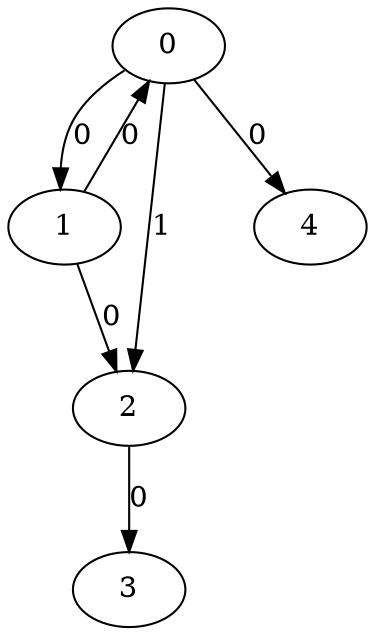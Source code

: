 // Source:17 Canonical: -1 0 1 -1 0 0 -1 0 -1 -1 -1 -1 -1 0 -1 -1 -1 -1 -1 -1 -1 -1 -1 -1 -1
digraph HRA_from_17_graph_000 {
  0 -> 1 [label="0"];
  0 -> 2 [label="1"];
  1 -> 0 [label="0"];
  1 -> 2 [label="0"];
  2 -> 3 [label="0"];
  0 -> 4 [label="0"];
}

// Source:17 Canonical: -1 0 1 -1 0 0 -1 0 -1 -1 -1 -1 -1 0 -1 -1 -1 -1 -1 -1 0 -1 -1 -1 -1
digraph HRA_from_17_graph_001 {
  0 -> 1 [label="0"];
  0 -> 2 [label="1"];
  1 -> 0 [label="0"];
  1 -> 2 [label="0"];
  2 -> 3 [label="0"];
  0 -> 4 [label="0"];
  4 -> 0 [label="0"];
}

// Source:17 Canonical: -1 0 1 -1 -1 0 -1 0 -1 0 -1 -1 -1 0 -1 -1 -1 -1 -1 -1 -1 -1 -1 -1 -1
digraph HRA_from_17_graph_002 {
  0 -> 1 [label="0"];
  0 -> 2 [label="1"];
  1 -> 0 [label="0"];
  1 -> 2 [label="0"];
  2 -> 3 [label="0"];
  1 -> 4 [label="0"];
}

// Source:17 Canonical: -1 0 1 -1 0 0 -1 0 -1 0 -1 -1 -1 0 -1 -1 -1 -1 -1 -1 -1 -1 -1 -1 -1
digraph HRA_from_17_graph_003 {
  0 -> 1 [label="0"];
  0 -> 2 [label="1"];
  1 -> 0 [label="0"];
  1 -> 2 [label="0"];
  2 -> 3 [label="0"];
  0 -> 4 [label="0"];
  1 -> 4 [label="0"];
}

// Source:17 Canonical: -1 0 1 -1 -1 0 -1 0 -1 0 -1 -1 -1 0 -1 -1 -1 -1 -1 -1 0 -1 -1 -1 -1
digraph HRA_from_17_graph_004 {
  0 -> 1 [label="0"];
  0 -> 2 [label="1"];
  1 -> 0 [label="0"];
  1 -> 2 [label="0"];
  2 -> 3 [label="0"];
  4 -> 0 [label="0"];
  1 -> 4 [label="0"];
}

// Source:17 Canonical: -1 0 1 -1 0 0 -1 0 -1 0 -1 -1 -1 0 -1 -1 -1 -1 -1 -1 0 -1 -1 -1 -1
digraph HRA_from_17_graph_005 {
  0 -> 1 [label="0"];
  0 -> 2 [label="1"];
  1 -> 0 [label="0"];
  1 -> 2 [label="0"];
  2 -> 3 [label="0"];
  0 -> 4 [label="0"];
  4 -> 0 [label="0"];
  1 -> 4 [label="0"];
}

// Source:17 Canonical: -1 0 1 -1 0 0 -1 0 -1 -1 -1 -1 -1 0 -1 -1 -1 -1 -1 -1 -1 0 -1 -1 -1
digraph HRA_from_17_graph_006 {
  0 -> 1 [label="0"];
  0 -> 2 [label="1"];
  1 -> 0 [label="0"];
  1 -> 2 [label="0"];
  2 -> 3 [label="0"];
  0 -> 4 [label="0"];
  4 -> 1 [label="0"];
}

// Source:17 Canonical: -1 0 1 -1 0 0 -1 0 -1 -1 -1 -1 -1 0 -1 -1 -1 -1 -1 -1 0 0 -1 -1 -1
digraph HRA_from_17_graph_007 {
  0 -> 1 [label="0"];
  0 -> 2 [label="1"];
  1 -> 0 [label="0"];
  1 -> 2 [label="0"];
  2 -> 3 [label="0"];
  0 -> 4 [label="0"];
  4 -> 0 [label="0"];
  4 -> 1 [label="0"];
}

// Source:17 Canonical: -1 0 1 -1 -1 0 -1 0 -1 0 -1 -1 -1 0 -1 -1 -1 -1 -1 -1 -1 0 -1 -1 -1
digraph HRA_from_17_graph_008 {
  0 -> 1 [label="0"];
  0 -> 2 [label="1"];
  1 -> 0 [label="0"];
  1 -> 2 [label="0"];
  2 -> 3 [label="0"];
  1 -> 4 [label="0"];
  4 -> 1 [label="0"];
}

// Source:17 Canonical: -1 0 1 -1 0 0 -1 0 -1 0 -1 -1 -1 0 -1 -1 -1 -1 -1 -1 -1 0 -1 -1 -1
digraph HRA_from_17_graph_009 {
  0 -> 1 [label="0"];
  0 -> 2 [label="1"];
  1 -> 0 [label="0"];
  1 -> 2 [label="0"];
  2 -> 3 [label="0"];
  0 -> 4 [label="0"];
  1 -> 4 [label="0"];
  4 -> 1 [label="0"];
}

// Source:17 Canonical: -1 0 1 -1 -1 0 -1 0 -1 0 -1 -1 -1 0 -1 -1 -1 -1 -1 -1 0 0 -1 -1 -1
digraph HRA_from_17_graph_010 {
  0 -> 1 [label="0"];
  0 -> 2 [label="1"];
  1 -> 0 [label="0"];
  1 -> 2 [label="0"];
  2 -> 3 [label="0"];
  4 -> 0 [label="0"];
  1 -> 4 [label="0"];
  4 -> 1 [label="0"];
}

// Source:17 Canonical: -1 0 1 -1 0 0 -1 0 -1 0 -1 -1 -1 0 -1 -1 -1 -1 -1 -1 0 0 -1 -1 -1
digraph HRA_from_17_graph_011 {
  0 -> 1 [label="0"];
  0 -> 2 [label="1"];
  1 -> 0 [label="0"];
  1 -> 2 [label="0"];
  2 -> 3 [label="0"];
  0 -> 4 [label="0"];
  4 -> 0 [label="0"];
  1 -> 4 [label="0"];
  4 -> 1 [label="0"];
}

// Source:17 Canonical: -1 0 1 -1 -1 0 -1 0 -1 -1 -1 -1 -1 0 0 -1 -1 -1 -1 -1 -1 -1 -1 -1 -1
digraph HRA_from_17_graph_012 {
  0 -> 1 [label="0"];
  0 -> 2 [label="1"];
  1 -> 0 [label="0"];
  1 -> 2 [label="0"];
  2 -> 3 [label="0"];
  2 -> 4 [label="0"];
}

// Source:17 Canonical: -1 0 1 -1 0 0 -1 0 -1 -1 -1 -1 -1 0 0 -1 -1 -1 -1 -1 -1 -1 -1 -1 -1
digraph HRA_from_17_graph_013 {
  0 -> 1 [label="0"];
  0 -> 2 [label="1"];
  1 -> 0 [label="0"];
  1 -> 2 [label="0"];
  2 -> 3 [label="0"];
  0 -> 4 [label="0"];
  2 -> 4 [label="0"];
}

// Source:17 Canonical: -1 0 1 -1 -1 0 -1 0 -1 -1 -1 -1 -1 0 0 -1 -1 -1 -1 -1 0 -1 -1 -1 -1
digraph HRA_from_17_graph_014 {
  0 -> 1 [label="0"];
  0 -> 2 [label="1"];
  1 -> 0 [label="0"];
  1 -> 2 [label="0"];
  2 -> 3 [label="0"];
  4 -> 0 [label="0"];
  2 -> 4 [label="0"];
}

// Source:17 Canonical: -1 0 1 -1 0 0 -1 0 -1 -1 -1 -1 -1 0 0 -1 -1 -1 -1 -1 0 -1 -1 -1 -1
digraph HRA_from_17_graph_015 {
  0 -> 1 [label="0"];
  0 -> 2 [label="1"];
  1 -> 0 [label="0"];
  1 -> 2 [label="0"];
  2 -> 3 [label="0"];
  0 -> 4 [label="0"];
  4 -> 0 [label="0"];
  2 -> 4 [label="0"];
}

// Source:17 Canonical: -1 0 1 -1 -1 0 -1 0 -1 0 -1 -1 -1 0 0 -1 -1 -1 -1 -1 -1 -1 -1 -1 -1
digraph HRA_from_17_graph_016 {
  0 -> 1 [label="0"];
  0 -> 2 [label="1"];
  1 -> 0 [label="0"];
  1 -> 2 [label="0"];
  2 -> 3 [label="0"];
  1 -> 4 [label="0"];
  2 -> 4 [label="0"];
}

// Source:17 Canonical: -1 0 1 -1 0 0 -1 0 -1 0 -1 -1 -1 0 0 -1 -1 -1 -1 -1 -1 -1 -1 -1 -1
digraph HRA_from_17_graph_017 {
  0 -> 1 [label="0"];
  0 -> 2 [label="1"];
  1 -> 0 [label="0"];
  1 -> 2 [label="0"];
  2 -> 3 [label="0"];
  0 -> 4 [label="0"];
  1 -> 4 [label="0"];
  2 -> 4 [label="0"];
}

// Source:17 Canonical: -1 0 1 -1 -1 0 -1 0 -1 0 -1 -1 -1 0 0 -1 -1 -1 -1 -1 0 -1 -1 -1 -1
digraph HRA_from_17_graph_018 {
  0 -> 1 [label="0"];
  0 -> 2 [label="1"];
  1 -> 0 [label="0"];
  1 -> 2 [label="0"];
  2 -> 3 [label="0"];
  4 -> 0 [label="0"];
  1 -> 4 [label="0"];
  2 -> 4 [label="0"];
}

// Source:17 Canonical: -1 0 1 -1 0 0 -1 0 -1 0 -1 -1 -1 0 0 -1 -1 -1 -1 -1 0 -1 -1 -1 -1
digraph HRA_from_17_graph_019 {
  0 -> 1 [label="0"];
  0 -> 2 [label="1"];
  1 -> 0 [label="0"];
  1 -> 2 [label="0"];
  2 -> 3 [label="0"];
  0 -> 4 [label="0"];
  4 -> 0 [label="0"];
  1 -> 4 [label="0"];
  2 -> 4 [label="0"];
}

// Source:17 Canonical: -1 0 1 -1 -1 0 -1 0 -1 -1 -1 -1 -1 0 0 -1 -1 -1 -1 -1 -1 0 -1 -1 -1
digraph HRA_from_17_graph_020 {
  0 -> 1 [label="0"];
  0 -> 2 [label="1"];
  1 -> 0 [label="0"];
  1 -> 2 [label="0"];
  2 -> 3 [label="0"];
  4 -> 1 [label="0"];
  2 -> 4 [label="0"];
}

// Source:17 Canonical: -1 0 1 -1 0 0 -1 0 -1 -1 -1 -1 -1 0 0 -1 -1 -1 -1 -1 -1 0 -1 -1 -1
digraph HRA_from_17_graph_021 {
  0 -> 1 [label="0"];
  0 -> 2 [label="1"];
  1 -> 0 [label="0"];
  1 -> 2 [label="0"];
  2 -> 3 [label="0"];
  0 -> 4 [label="0"];
  4 -> 1 [label="0"];
  2 -> 4 [label="0"];
}

// Source:17 Canonical: -1 0 1 -1 -1 0 -1 0 -1 -1 -1 -1 -1 0 0 -1 -1 -1 -1 -1 0 0 -1 -1 -1
digraph HRA_from_17_graph_022 {
  0 -> 1 [label="0"];
  0 -> 2 [label="1"];
  1 -> 0 [label="0"];
  1 -> 2 [label="0"];
  2 -> 3 [label="0"];
  4 -> 0 [label="0"];
  4 -> 1 [label="0"];
  2 -> 4 [label="0"];
}

// Source:17 Canonical: -1 0 1 -1 0 0 -1 0 -1 -1 -1 -1 -1 0 0 -1 -1 -1 -1 -1 0 0 -1 -1 -1
digraph HRA_from_17_graph_023 {
  0 -> 1 [label="0"];
  0 -> 2 [label="1"];
  1 -> 0 [label="0"];
  1 -> 2 [label="0"];
  2 -> 3 [label="0"];
  0 -> 4 [label="0"];
  4 -> 0 [label="0"];
  4 -> 1 [label="0"];
  2 -> 4 [label="0"];
}

// Source:17 Canonical: -1 0 1 -1 -1 0 -1 0 -1 0 -1 -1 -1 0 0 -1 -1 -1 -1 -1 -1 0 -1 -1 -1
digraph HRA_from_17_graph_024 {
  0 -> 1 [label="0"];
  0 -> 2 [label="1"];
  1 -> 0 [label="0"];
  1 -> 2 [label="0"];
  2 -> 3 [label="0"];
  1 -> 4 [label="0"];
  4 -> 1 [label="0"];
  2 -> 4 [label="0"];
}

// Source:17 Canonical: -1 0 1 -1 0 0 -1 0 -1 0 -1 -1 -1 0 0 -1 -1 -1 -1 -1 -1 0 -1 -1 -1
digraph HRA_from_17_graph_025 {
  0 -> 1 [label="0"];
  0 -> 2 [label="1"];
  1 -> 0 [label="0"];
  1 -> 2 [label="0"];
  2 -> 3 [label="0"];
  0 -> 4 [label="0"];
  1 -> 4 [label="0"];
  4 -> 1 [label="0"];
  2 -> 4 [label="0"];
}

// Source:17 Canonical: -1 0 1 -1 -1 0 -1 0 -1 0 -1 -1 -1 0 0 -1 -1 -1 -1 -1 0 0 -1 -1 -1
digraph HRA_from_17_graph_026 {
  0 -> 1 [label="0"];
  0 -> 2 [label="1"];
  1 -> 0 [label="0"];
  1 -> 2 [label="0"];
  2 -> 3 [label="0"];
  4 -> 0 [label="0"];
  1 -> 4 [label="0"];
  4 -> 1 [label="0"];
  2 -> 4 [label="0"];
}

// Source:17 Canonical: -1 0 1 -1 0 0 -1 0 -1 0 -1 -1 -1 0 0 -1 -1 -1 -1 -1 0 0 -1 -1 -1
digraph HRA_from_17_graph_027 {
  0 -> 1 [label="0"];
  0 -> 2 [label="1"];
  1 -> 0 [label="0"];
  1 -> 2 [label="0"];
  2 -> 3 [label="0"];
  0 -> 4 [label="0"];
  4 -> 0 [label="0"];
  1 -> 4 [label="0"];
  4 -> 1 [label="0"];
  2 -> 4 [label="0"];
}

// Source:17 Canonical: -1 0 1 -1 0 0 -1 0 -1 -1 -1 -1 -1 0 -1 -1 -1 -1 -1 -1 -1 -1 0 -1 -1
digraph HRA_from_17_graph_028 {
  0 -> 1 [label="0"];
  0 -> 2 [label="1"];
  1 -> 0 [label="0"];
  1 -> 2 [label="0"];
  2 -> 3 [label="0"];
  0 -> 4 [label="0"];
  4 -> 2 [label="0"];
}

// Source:17 Canonical: -1 0 1 -1 0 0 -1 0 -1 -1 -1 -1 -1 0 -1 -1 -1 -1 -1 -1 0 -1 0 -1 -1
digraph HRA_from_17_graph_029 {
  0 -> 1 [label="0"];
  0 -> 2 [label="1"];
  1 -> 0 [label="0"];
  1 -> 2 [label="0"];
  2 -> 3 [label="0"];
  0 -> 4 [label="0"];
  4 -> 0 [label="0"];
  4 -> 2 [label="0"];
}

// Source:17 Canonical: -1 0 1 -1 -1 0 -1 0 -1 0 -1 -1 -1 0 -1 -1 -1 -1 -1 -1 -1 -1 0 -1 -1
digraph HRA_from_17_graph_030 {
  0 -> 1 [label="0"];
  0 -> 2 [label="1"];
  1 -> 0 [label="0"];
  1 -> 2 [label="0"];
  2 -> 3 [label="0"];
  1 -> 4 [label="0"];
  4 -> 2 [label="0"];
}

// Source:17 Canonical: -1 0 1 -1 0 0 -1 0 -1 0 -1 -1 -1 0 -1 -1 -1 -1 -1 -1 -1 -1 0 -1 -1
digraph HRA_from_17_graph_031 {
  0 -> 1 [label="0"];
  0 -> 2 [label="1"];
  1 -> 0 [label="0"];
  1 -> 2 [label="0"];
  2 -> 3 [label="0"];
  0 -> 4 [label="0"];
  1 -> 4 [label="0"];
  4 -> 2 [label="0"];
}

// Source:17 Canonical: -1 0 1 -1 -1 0 -1 0 -1 0 -1 -1 -1 0 -1 -1 -1 -1 -1 -1 0 -1 0 -1 -1
digraph HRA_from_17_graph_032 {
  0 -> 1 [label="0"];
  0 -> 2 [label="1"];
  1 -> 0 [label="0"];
  1 -> 2 [label="0"];
  2 -> 3 [label="0"];
  4 -> 0 [label="0"];
  1 -> 4 [label="0"];
  4 -> 2 [label="0"];
}

// Source:17 Canonical: -1 0 1 -1 0 0 -1 0 -1 0 -1 -1 -1 0 -1 -1 -1 -1 -1 -1 0 -1 0 -1 -1
digraph HRA_from_17_graph_033 {
  0 -> 1 [label="0"];
  0 -> 2 [label="1"];
  1 -> 0 [label="0"];
  1 -> 2 [label="0"];
  2 -> 3 [label="0"];
  0 -> 4 [label="0"];
  4 -> 0 [label="0"];
  1 -> 4 [label="0"];
  4 -> 2 [label="0"];
}

// Source:17 Canonical: -1 0 1 -1 0 0 -1 0 -1 -1 -1 -1 -1 0 -1 -1 -1 -1 -1 -1 -1 0 0 -1 -1
digraph HRA_from_17_graph_034 {
  0 -> 1 [label="0"];
  0 -> 2 [label="1"];
  1 -> 0 [label="0"];
  1 -> 2 [label="0"];
  2 -> 3 [label="0"];
  0 -> 4 [label="0"];
  4 -> 1 [label="0"];
  4 -> 2 [label="0"];
}

// Source:17 Canonical: -1 0 1 -1 0 0 -1 0 -1 -1 -1 -1 -1 0 -1 -1 -1 -1 -1 -1 0 0 0 -1 -1
digraph HRA_from_17_graph_035 {
  0 -> 1 [label="0"];
  0 -> 2 [label="1"];
  1 -> 0 [label="0"];
  1 -> 2 [label="0"];
  2 -> 3 [label="0"];
  0 -> 4 [label="0"];
  4 -> 0 [label="0"];
  4 -> 1 [label="0"];
  4 -> 2 [label="0"];
}

// Source:17 Canonical: -1 0 1 -1 -1 0 -1 0 -1 0 -1 -1 -1 0 -1 -1 -1 -1 -1 -1 -1 0 0 -1 -1
digraph HRA_from_17_graph_036 {
  0 -> 1 [label="0"];
  0 -> 2 [label="1"];
  1 -> 0 [label="0"];
  1 -> 2 [label="0"];
  2 -> 3 [label="0"];
  1 -> 4 [label="0"];
  4 -> 1 [label="0"];
  4 -> 2 [label="0"];
}

// Source:17 Canonical: -1 0 1 -1 0 0 -1 0 -1 0 -1 -1 -1 0 -1 -1 -1 -1 -1 -1 -1 0 0 -1 -1
digraph HRA_from_17_graph_037 {
  0 -> 1 [label="0"];
  0 -> 2 [label="1"];
  1 -> 0 [label="0"];
  1 -> 2 [label="0"];
  2 -> 3 [label="0"];
  0 -> 4 [label="0"];
  1 -> 4 [label="0"];
  4 -> 1 [label="0"];
  4 -> 2 [label="0"];
}

// Source:17 Canonical: -1 0 1 -1 -1 0 -1 0 -1 0 -1 -1 -1 0 -1 -1 -1 -1 -1 -1 0 0 0 -1 -1
digraph HRA_from_17_graph_038 {
  0 -> 1 [label="0"];
  0 -> 2 [label="1"];
  1 -> 0 [label="0"];
  1 -> 2 [label="0"];
  2 -> 3 [label="0"];
  4 -> 0 [label="0"];
  1 -> 4 [label="0"];
  4 -> 1 [label="0"];
  4 -> 2 [label="0"];
}

// Source:17 Canonical: -1 0 1 -1 0 0 -1 0 -1 0 -1 -1 -1 0 -1 -1 -1 -1 -1 -1 0 0 0 -1 -1
digraph HRA_from_17_graph_039 {
  0 -> 1 [label="0"];
  0 -> 2 [label="1"];
  1 -> 0 [label="0"];
  1 -> 2 [label="0"];
  2 -> 3 [label="0"];
  0 -> 4 [label="0"];
  4 -> 0 [label="0"];
  1 -> 4 [label="0"];
  4 -> 1 [label="0"];
  4 -> 2 [label="0"];
}

// Source:17 Canonical: -1 0 1 -1 -1 0 -1 0 -1 -1 -1 -1 -1 0 0 -1 -1 -1 -1 -1 -1 -1 0 -1 -1
digraph HRA_from_17_graph_040 {
  0 -> 1 [label="0"];
  0 -> 2 [label="1"];
  1 -> 0 [label="0"];
  1 -> 2 [label="0"];
  2 -> 3 [label="0"];
  2 -> 4 [label="0"];
  4 -> 2 [label="0"];
}

// Source:17 Canonical: -1 0 1 -1 0 0 -1 0 -1 -1 -1 -1 -1 0 0 -1 -1 -1 -1 -1 -1 -1 0 -1 -1
digraph HRA_from_17_graph_041 {
  0 -> 1 [label="0"];
  0 -> 2 [label="1"];
  1 -> 0 [label="0"];
  1 -> 2 [label="0"];
  2 -> 3 [label="0"];
  0 -> 4 [label="0"];
  2 -> 4 [label="0"];
  4 -> 2 [label="0"];
}

// Source:17 Canonical: -1 0 1 -1 -1 0 -1 0 -1 -1 -1 -1 -1 0 0 -1 -1 -1 -1 -1 0 -1 0 -1 -1
digraph HRA_from_17_graph_042 {
  0 -> 1 [label="0"];
  0 -> 2 [label="1"];
  1 -> 0 [label="0"];
  1 -> 2 [label="0"];
  2 -> 3 [label="0"];
  4 -> 0 [label="0"];
  2 -> 4 [label="0"];
  4 -> 2 [label="0"];
}

// Source:17 Canonical: -1 0 1 -1 0 0 -1 0 -1 -1 -1 -1 -1 0 0 -1 -1 -1 -1 -1 0 -1 0 -1 -1
digraph HRA_from_17_graph_043 {
  0 -> 1 [label="0"];
  0 -> 2 [label="1"];
  1 -> 0 [label="0"];
  1 -> 2 [label="0"];
  2 -> 3 [label="0"];
  0 -> 4 [label="0"];
  4 -> 0 [label="0"];
  2 -> 4 [label="0"];
  4 -> 2 [label="0"];
}

// Source:17 Canonical: -1 0 1 -1 -1 0 -1 0 -1 0 -1 -1 -1 0 0 -1 -1 -1 -1 -1 -1 -1 0 -1 -1
digraph HRA_from_17_graph_044 {
  0 -> 1 [label="0"];
  0 -> 2 [label="1"];
  1 -> 0 [label="0"];
  1 -> 2 [label="0"];
  2 -> 3 [label="0"];
  1 -> 4 [label="0"];
  2 -> 4 [label="0"];
  4 -> 2 [label="0"];
}

// Source:17 Canonical: -1 0 1 -1 0 0 -1 0 -1 0 -1 -1 -1 0 0 -1 -1 -1 -1 -1 -1 -1 0 -1 -1
digraph HRA_from_17_graph_045 {
  0 -> 1 [label="0"];
  0 -> 2 [label="1"];
  1 -> 0 [label="0"];
  1 -> 2 [label="0"];
  2 -> 3 [label="0"];
  0 -> 4 [label="0"];
  1 -> 4 [label="0"];
  2 -> 4 [label="0"];
  4 -> 2 [label="0"];
}

// Source:17 Canonical: -1 0 1 -1 -1 0 -1 0 -1 0 -1 -1 -1 0 0 -1 -1 -1 -1 -1 0 -1 0 -1 -1
digraph HRA_from_17_graph_046 {
  0 -> 1 [label="0"];
  0 -> 2 [label="1"];
  1 -> 0 [label="0"];
  1 -> 2 [label="0"];
  2 -> 3 [label="0"];
  4 -> 0 [label="0"];
  1 -> 4 [label="0"];
  2 -> 4 [label="0"];
  4 -> 2 [label="0"];
}

// Source:17 Canonical: -1 0 1 -1 0 0 -1 0 -1 0 -1 -1 -1 0 0 -1 -1 -1 -1 -1 0 -1 0 -1 -1
digraph HRA_from_17_graph_047 {
  0 -> 1 [label="0"];
  0 -> 2 [label="1"];
  1 -> 0 [label="0"];
  1 -> 2 [label="0"];
  2 -> 3 [label="0"];
  0 -> 4 [label="0"];
  4 -> 0 [label="0"];
  1 -> 4 [label="0"];
  2 -> 4 [label="0"];
  4 -> 2 [label="0"];
}

// Source:17 Canonical: -1 0 1 -1 -1 0 -1 0 -1 -1 -1 -1 -1 0 0 -1 -1 -1 -1 -1 -1 0 0 -1 -1
digraph HRA_from_17_graph_048 {
  0 -> 1 [label="0"];
  0 -> 2 [label="1"];
  1 -> 0 [label="0"];
  1 -> 2 [label="0"];
  2 -> 3 [label="0"];
  4 -> 1 [label="0"];
  2 -> 4 [label="0"];
  4 -> 2 [label="0"];
}

// Source:17 Canonical: -1 0 1 -1 0 0 -1 0 -1 -1 -1 -1 -1 0 0 -1 -1 -1 -1 -1 -1 0 0 -1 -1
digraph HRA_from_17_graph_049 {
  0 -> 1 [label="0"];
  0 -> 2 [label="1"];
  1 -> 0 [label="0"];
  1 -> 2 [label="0"];
  2 -> 3 [label="0"];
  0 -> 4 [label="0"];
  4 -> 1 [label="0"];
  2 -> 4 [label="0"];
  4 -> 2 [label="0"];
}

// Source:17 Canonical: -1 0 1 -1 -1 0 -1 0 -1 -1 -1 -1 -1 0 0 -1 -1 -1 -1 -1 0 0 0 -1 -1
digraph HRA_from_17_graph_050 {
  0 -> 1 [label="0"];
  0 -> 2 [label="1"];
  1 -> 0 [label="0"];
  1 -> 2 [label="0"];
  2 -> 3 [label="0"];
  4 -> 0 [label="0"];
  4 -> 1 [label="0"];
  2 -> 4 [label="0"];
  4 -> 2 [label="0"];
}

// Source:17 Canonical: -1 0 1 -1 0 0 -1 0 -1 -1 -1 -1 -1 0 0 -1 -1 -1 -1 -1 0 0 0 -1 -1
digraph HRA_from_17_graph_051 {
  0 -> 1 [label="0"];
  0 -> 2 [label="1"];
  1 -> 0 [label="0"];
  1 -> 2 [label="0"];
  2 -> 3 [label="0"];
  0 -> 4 [label="0"];
  4 -> 0 [label="0"];
  4 -> 1 [label="0"];
  2 -> 4 [label="0"];
  4 -> 2 [label="0"];
}

// Source:17 Canonical: -1 0 1 -1 -1 0 -1 0 -1 0 -1 -1 -1 0 0 -1 -1 -1 -1 -1 -1 0 0 -1 -1
digraph HRA_from_17_graph_052 {
  0 -> 1 [label="0"];
  0 -> 2 [label="1"];
  1 -> 0 [label="0"];
  1 -> 2 [label="0"];
  2 -> 3 [label="0"];
  1 -> 4 [label="0"];
  4 -> 1 [label="0"];
  2 -> 4 [label="0"];
  4 -> 2 [label="0"];
}

// Source:17 Canonical: -1 0 1 -1 0 0 -1 0 -1 0 -1 -1 -1 0 0 -1 -1 -1 -1 -1 -1 0 0 -1 -1
digraph HRA_from_17_graph_053 {
  0 -> 1 [label="0"];
  0 -> 2 [label="1"];
  1 -> 0 [label="0"];
  1 -> 2 [label="0"];
  2 -> 3 [label="0"];
  0 -> 4 [label="0"];
  1 -> 4 [label="0"];
  4 -> 1 [label="0"];
  2 -> 4 [label="0"];
  4 -> 2 [label="0"];
}

// Source:17 Canonical: -1 0 1 -1 -1 0 -1 0 -1 0 -1 -1 -1 0 0 -1 -1 -1 -1 -1 0 0 0 -1 -1
digraph HRA_from_17_graph_054 {
  0 -> 1 [label="0"];
  0 -> 2 [label="1"];
  1 -> 0 [label="0"];
  1 -> 2 [label="0"];
  2 -> 3 [label="0"];
  4 -> 0 [label="0"];
  1 -> 4 [label="0"];
  4 -> 1 [label="0"];
  2 -> 4 [label="0"];
  4 -> 2 [label="0"];
}

// Source:17 Canonical: -1 0 1 -1 0 0 -1 0 -1 0 -1 -1 -1 0 0 -1 -1 -1 -1 -1 0 0 0 -1 -1
digraph HRA_from_17_graph_055 {
  0 -> 1 [label="0"];
  0 -> 2 [label="1"];
  1 -> 0 [label="0"];
  1 -> 2 [label="0"];
  2 -> 3 [label="0"];
  0 -> 4 [label="0"];
  4 -> 0 [label="0"];
  1 -> 4 [label="0"];
  4 -> 1 [label="0"];
  2 -> 4 [label="0"];
  4 -> 2 [label="0"];
}

// Source:17 Canonical: -1 0 1 -1 -1 0 -1 0 -1 -1 -1 -1 -1 0 -1 -1 -1 -1 -1 0 -1 -1 -1 -1 -1
digraph HRA_from_17_graph_056 {
  0 -> 1 [label="0"];
  0 -> 2 [label="1"];
  1 -> 0 [label="0"];
  1 -> 2 [label="0"];
  2 -> 3 [label="0"];
  3 -> 4 [label="0"];
}

// Source:17 Canonical: -1 0 1 -1 0 0 -1 0 -1 -1 -1 -1 -1 0 -1 -1 -1 -1 -1 0 -1 -1 -1 -1 -1
digraph HRA_from_17_graph_057 {
  0 -> 1 [label="0"];
  0 -> 2 [label="1"];
  1 -> 0 [label="0"];
  1 -> 2 [label="0"];
  2 -> 3 [label="0"];
  0 -> 4 [label="0"];
  3 -> 4 [label="0"];
}

// Source:17 Canonical: -1 0 1 -1 -1 0 -1 0 -1 -1 -1 -1 -1 0 -1 -1 -1 -1 -1 0 0 -1 -1 -1 -1
digraph HRA_from_17_graph_058 {
  0 -> 1 [label="0"];
  0 -> 2 [label="1"];
  1 -> 0 [label="0"];
  1 -> 2 [label="0"];
  2 -> 3 [label="0"];
  4 -> 0 [label="0"];
  3 -> 4 [label="0"];
}

// Source:17 Canonical: -1 0 1 -1 0 0 -1 0 -1 -1 -1 -1 -1 0 -1 -1 -1 -1 -1 0 0 -1 -1 -1 -1
digraph HRA_from_17_graph_059 {
  0 -> 1 [label="0"];
  0 -> 2 [label="1"];
  1 -> 0 [label="0"];
  1 -> 2 [label="0"];
  2 -> 3 [label="0"];
  0 -> 4 [label="0"];
  4 -> 0 [label="0"];
  3 -> 4 [label="0"];
}

// Source:17 Canonical: -1 0 1 -1 -1 0 -1 0 -1 0 -1 -1 -1 0 -1 -1 -1 -1 -1 0 -1 -1 -1 -1 -1
digraph HRA_from_17_graph_060 {
  0 -> 1 [label="0"];
  0 -> 2 [label="1"];
  1 -> 0 [label="0"];
  1 -> 2 [label="0"];
  2 -> 3 [label="0"];
  1 -> 4 [label="0"];
  3 -> 4 [label="0"];
}

// Source:17 Canonical: -1 0 1 -1 0 0 -1 0 -1 0 -1 -1 -1 0 -1 -1 -1 -1 -1 0 -1 -1 -1 -1 -1
digraph HRA_from_17_graph_061 {
  0 -> 1 [label="0"];
  0 -> 2 [label="1"];
  1 -> 0 [label="0"];
  1 -> 2 [label="0"];
  2 -> 3 [label="0"];
  0 -> 4 [label="0"];
  1 -> 4 [label="0"];
  3 -> 4 [label="0"];
}

// Source:17 Canonical: -1 0 1 -1 -1 0 -1 0 -1 0 -1 -1 -1 0 -1 -1 -1 -1 -1 0 0 -1 -1 -1 -1
digraph HRA_from_17_graph_062 {
  0 -> 1 [label="0"];
  0 -> 2 [label="1"];
  1 -> 0 [label="0"];
  1 -> 2 [label="0"];
  2 -> 3 [label="0"];
  4 -> 0 [label="0"];
  1 -> 4 [label="0"];
  3 -> 4 [label="0"];
}

// Source:17 Canonical: -1 0 1 -1 0 0 -1 0 -1 0 -1 -1 -1 0 -1 -1 -1 -1 -1 0 0 -1 -1 -1 -1
digraph HRA_from_17_graph_063 {
  0 -> 1 [label="0"];
  0 -> 2 [label="1"];
  1 -> 0 [label="0"];
  1 -> 2 [label="0"];
  2 -> 3 [label="0"];
  0 -> 4 [label="0"];
  4 -> 0 [label="0"];
  1 -> 4 [label="0"];
  3 -> 4 [label="0"];
}

// Source:17 Canonical: -1 0 1 -1 -1 0 -1 0 -1 -1 -1 -1 -1 0 -1 -1 -1 -1 -1 0 -1 0 -1 -1 -1
digraph HRA_from_17_graph_064 {
  0 -> 1 [label="0"];
  0 -> 2 [label="1"];
  1 -> 0 [label="0"];
  1 -> 2 [label="0"];
  2 -> 3 [label="0"];
  4 -> 1 [label="0"];
  3 -> 4 [label="0"];
}

// Source:17 Canonical: -1 0 1 -1 0 0 -1 0 -1 -1 -1 -1 -1 0 -1 -1 -1 -1 -1 0 -1 0 -1 -1 -1
digraph HRA_from_17_graph_065 {
  0 -> 1 [label="0"];
  0 -> 2 [label="1"];
  1 -> 0 [label="0"];
  1 -> 2 [label="0"];
  2 -> 3 [label="0"];
  0 -> 4 [label="0"];
  4 -> 1 [label="0"];
  3 -> 4 [label="0"];
}

// Source:17 Canonical: -1 0 1 -1 -1 0 -1 0 -1 -1 -1 -1 -1 0 -1 -1 -1 -1 -1 0 0 0 -1 -1 -1
digraph HRA_from_17_graph_066 {
  0 -> 1 [label="0"];
  0 -> 2 [label="1"];
  1 -> 0 [label="0"];
  1 -> 2 [label="0"];
  2 -> 3 [label="0"];
  4 -> 0 [label="0"];
  4 -> 1 [label="0"];
  3 -> 4 [label="0"];
}

// Source:17 Canonical: -1 0 1 -1 0 0 -1 0 -1 -1 -1 -1 -1 0 -1 -1 -1 -1 -1 0 0 0 -1 -1 -1
digraph HRA_from_17_graph_067 {
  0 -> 1 [label="0"];
  0 -> 2 [label="1"];
  1 -> 0 [label="0"];
  1 -> 2 [label="0"];
  2 -> 3 [label="0"];
  0 -> 4 [label="0"];
  4 -> 0 [label="0"];
  4 -> 1 [label="0"];
  3 -> 4 [label="0"];
}

// Source:17 Canonical: -1 0 1 -1 -1 0 -1 0 -1 0 -1 -1 -1 0 -1 -1 -1 -1 -1 0 -1 0 -1 -1 -1
digraph HRA_from_17_graph_068 {
  0 -> 1 [label="0"];
  0 -> 2 [label="1"];
  1 -> 0 [label="0"];
  1 -> 2 [label="0"];
  2 -> 3 [label="0"];
  1 -> 4 [label="0"];
  4 -> 1 [label="0"];
  3 -> 4 [label="0"];
}

// Source:17 Canonical: -1 0 1 -1 0 0 -1 0 -1 0 -1 -1 -1 0 -1 -1 -1 -1 -1 0 -1 0 -1 -1 -1
digraph HRA_from_17_graph_069 {
  0 -> 1 [label="0"];
  0 -> 2 [label="1"];
  1 -> 0 [label="0"];
  1 -> 2 [label="0"];
  2 -> 3 [label="0"];
  0 -> 4 [label="0"];
  1 -> 4 [label="0"];
  4 -> 1 [label="0"];
  3 -> 4 [label="0"];
}

// Source:17 Canonical: -1 0 1 -1 -1 0 -1 0 -1 0 -1 -1 -1 0 -1 -1 -1 -1 -1 0 0 0 -1 -1 -1
digraph HRA_from_17_graph_070 {
  0 -> 1 [label="0"];
  0 -> 2 [label="1"];
  1 -> 0 [label="0"];
  1 -> 2 [label="0"];
  2 -> 3 [label="0"];
  4 -> 0 [label="0"];
  1 -> 4 [label="0"];
  4 -> 1 [label="0"];
  3 -> 4 [label="0"];
}

// Source:17 Canonical: -1 0 1 -1 0 0 -1 0 -1 0 -1 -1 -1 0 -1 -1 -1 -1 -1 0 0 0 -1 -1 -1
digraph HRA_from_17_graph_071 {
  0 -> 1 [label="0"];
  0 -> 2 [label="1"];
  1 -> 0 [label="0"];
  1 -> 2 [label="0"];
  2 -> 3 [label="0"];
  0 -> 4 [label="0"];
  4 -> 0 [label="0"];
  1 -> 4 [label="0"];
  4 -> 1 [label="0"];
  3 -> 4 [label="0"];
}

// Source:17 Canonical: -1 0 1 -1 -1 0 -1 0 -1 -1 -1 -1 -1 0 0 -1 -1 -1 -1 0 -1 -1 -1 -1 -1
digraph HRA_from_17_graph_072 {
  0 -> 1 [label="0"];
  0 -> 2 [label="1"];
  1 -> 0 [label="0"];
  1 -> 2 [label="0"];
  2 -> 3 [label="0"];
  2 -> 4 [label="0"];
  3 -> 4 [label="0"];
}

// Source:17 Canonical: -1 0 1 -1 0 0 -1 0 -1 -1 -1 -1 -1 0 0 -1 -1 -1 -1 0 -1 -1 -1 -1 -1
digraph HRA_from_17_graph_073 {
  0 -> 1 [label="0"];
  0 -> 2 [label="1"];
  1 -> 0 [label="0"];
  1 -> 2 [label="0"];
  2 -> 3 [label="0"];
  0 -> 4 [label="0"];
  2 -> 4 [label="0"];
  3 -> 4 [label="0"];
}

// Source:17 Canonical: -1 0 1 -1 -1 0 -1 0 -1 -1 -1 -1 -1 0 0 -1 -1 -1 -1 0 0 -1 -1 -1 -1
digraph HRA_from_17_graph_074 {
  0 -> 1 [label="0"];
  0 -> 2 [label="1"];
  1 -> 0 [label="0"];
  1 -> 2 [label="0"];
  2 -> 3 [label="0"];
  4 -> 0 [label="0"];
  2 -> 4 [label="0"];
  3 -> 4 [label="0"];
}

// Source:17 Canonical: -1 0 1 -1 0 0 -1 0 -1 -1 -1 -1 -1 0 0 -1 -1 -1 -1 0 0 -1 -1 -1 -1
digraph HRA_from_17_graph_075 {
  0 -> 1 [label="0"];
  0 -> 2 [label="1"];
  1 -> 0 [label="0"];
  1 -> 2 [label="0"];
  2 -> 3 [label="0"];
  0 -> 4 [label="0"];
  4 -> 0 [label="0"];
  2 -> 4 [label="0"];
  3 -> 4 [label="0"];
}

// Source:17 Canonical: -1 0 1 -1 -1 0 -1 0 -1 0 -1 -1 -1 0 0 -1 -1 -1 -1 0 -1 -1 -1 -1 -1
digraph HRA_from_17_graph_076 {
  0 -> 1 [label="0"];
  0 -> 2 [label="1"];
  1 -> 0 [label="0"];
  1 -> 2 [label="0"];
  2 -> 3 [label="0"];
  1 -> 4 [label="0"];
  2 -> 4 [label="0"];
  3 -> 4 [label="0"];
}

// Source:17 Canonical: -1 0 1 -1 0 0 -1 0 -1 0 -1 -1 -1 0 0 -1 -1 -1 -1 0 -1 -1 -1 -1 -1
digraph HRA_from_17_graph_077 {
  0 -> 1 [label="0"];
  0 -> 2 [label="1"];
  1 -> 0 [label="0"];
  1 -> 2 [label="0"];
  2 -> 3 [label="0"];
  0 -> 4 [label="0"];
  1 -> 4 [label="0"];
  2 -> 4 [label="0"];
  3 -> 4 [label="0"];
}

// Source:17 Canonical: -1 0 1 -1 -1 0 -1 0 -1 0 -1 -1 -1 0 0 -1 -1 -1 -1 0 0 -1 -1 -1 -1
digraph HRA_from_17_graph_078 {
  0 -> 1 [label="0"];
  0 -> 2 [label="1"];
  1 -> 0 [label="0"];
  1 -> 2 [label="0"];
  2 -> 3 [label="0"];
  4 -> 0 [label="0"];
  1 -> 4 [label="0"];
  2 -> 4 [label="0"];
  3 -> 4 [label="0"];
}

// Source:17 Canonical: -1 0 1 -1 0 0 -1 0 -1 0 -1 -1 -1 0 0 -1 -1 -1 -1 0 0 -1 -1 -1 -1
digraph HRA_from_17_graph_079 {
  0 -> 1 [label="0"];
  0 -> 2 [label="1"];
  1 -> 0 [label="0"];
  1 -> 2 [label="0"];
  2 -> 3 [label="0"];
  0 -> 4 [label="0"];
  4 -> 0 [label="0"];
  1 -> 4 [label="0"];
  2 -> 4 [label="0"];
  3 -> 4 [label="0"];
}

// Source:17 Canonical: -1 0 1 -1 -1 0 -1 0 -1 -1 -1 -1 -1 0 0 -1 -1 -1 -1 0 -1 0 -1 -1 -1
digraph HRA_from_17_graph_080 {
  0 -> 1 [label="0"];
  0 -> 2 [label="1"];
  1 -> 0 [label="0"];
  1 -> 2 [label="0"];
  2 -> 3 [label="0"];
  4 -> 1 [label="0"];
  2 -> 4 [label="0"];
  3 -> 4 [label="0"];
}

// Source:17 Canonical: -1 0 1 -1 0 0 -1 0 -1 -1 -1 -1 -1 0 0 -1 -1 -1 -1 0 -1 0 -1 -1 -1
digraph HRA_from_17_graph_081 {
  0 -> 1 [label="0"];
  0 -> 2 [label="1"];
  1 -> 0 [label="0"];
  1 -> 2 [label="0"];
  2 -> 3 [label="0"];
  0 -> 4 [label="0"];
  4 -> 1 [label="0"];
  2 -> 4 [label="0"];
  3 -> 4 [label="0"];
}

// Source:17 Canonical: -1 0 1 -1 -1 0 -1 0 -1 -1 -1 -1 -1 0 0 -1 -1 -1 -1 0 0 0 -1 -1 -1
digraph HRA_from_17_graph_082 {
  0 -> 1 [label="0"];
  0 -> 2 [label="1"];
  1 -> 0 [label="0"];
  1 -> 2 [label="0"];
  2 -> 3 [label="0"];
  4 -> 0 [label="0"];
  4 -> 1 [label="0"];
  2 -> 4 [label="0"];
  3 -> 4 [label="0"];
}

// Source:17 Canonical: -1 0 1 -1 0 0 -1 0 -1 -1 -1 -1 -1 0 0 -1 -1 -1 -1 0 0 0 -1 -1 -1
digraph HRA_from_17_graph_083 {
  0 -> 1 [label="0"];
  0 -> 2 [label="1"];
  1 -> 0 [label="0"];
  1 -> 2 [label="0"];
  2 -> 3 [label="0"];
  0 -> 4 [label="0"];
  4 -> 0 [label="0"];
  4 -> 1 [label="0"];
  2 -> 4 [label="0"];
  3 -> 4 [label="0"];
}

// Source:17 Canonical: -1 0 1 -1 -1 0 -1 0 -1 0 -1 -1 -1 0 0 -1 -1 -1 -1 0 -1 0 -1 -1 -1
digraph HRA_from_17_graph_084 {
  0 -> 1 [label="0"];
  0 -> 2 [label="1"];
  1 -> 0 [label="0"];
  1 -> 2 [label="0"];
  2 -> 3 [label="0"];
  1 -> 4 [label="0"];
  4 -> 1 [label="0"];
  2 -> 4 [label="0"];
  3 -> 4 [label="0"];
}

// Source:17 Canonical: -1 0 1 -1 0 0 -1 0 -1 0 -1 -1 -1 0 0 -1 -1 -1 -1 0 -1 0 -1 -1 -1
digraph HRA_from_17_graph_085 {
  0 -> 1 [label="0"];
  0 -> 2 [label="1"];
  1 -> 0 [label="0"];
  1 -> 2 [label="0"];
  2 -> 3 [label="0"];
  0 -> 4 [label="0"];
  1 -> 4 [label="0"];
  4 -> 1 [label="0"];
  2 -> 4 [label="0"];
  3 -> 4 [label="0"];
}

// Source:17 Canonical: -1 0 1 -1 -1 0 -1 0 -1 0 -1 -1 -1 0 0 -1 -1 -1 -1 0 0 0 -1 -1 -1
digraph HRA_from_17_graph_086 {
  0 -> 1 [label="0"];
  0 -> 2 [label="1"];
  1 -> 0 [label="0"];
  1 -> 2 [label="0"];
  2 -> 3 [label="0"];
  4 -> 0 [label="0"];
  1 -> 4 [label="0"];
  4 -> 1 [label="0"];
  2 -> 4 [label="0"];
  3 -> 4 [label="0"];
}

// Source:17 Canonical: -1 0 1 -1 0 0 -1 0 -1 0 -1 -1 -1 0 0 -1 -1 -1 -1 0 0 0 -1 -1 -1
digraph HRA_from_17_graph_087 {
  0 -> 1 [label="0"];
  0 -> 2 [label="1"];
  1 -> 0 [label="0"];
  1 -> 2 [label="0"];
  2 -> 3 [label="0"];
  0 -> 4 [label="0"];
  4 -> 0 [label="0"];
  1 -> 4 [label="0"];
  4 -> 1 [label="0"];
  2 -> 4 [label="0"];
  3 -> 4 [label="0"];
}

// Source:17 Canonical: -1 0 1 -1 -1 0 -1 0 -1 -1 -1 -1 -1 0 -1 -1 -1 -1 -1 0 -1 -1 0 -1 -1
digraph HRA_from_17_graph_088 {
  0 -> 1 [label="0"];
  0 -> 2 [label="1"];
  1 -> 0 [label="0"];
  1 -> 2 [label="0"];
  2 -> 3 [label="0"];
  4 -> 2 [label="0"];
  3 -> 4 [label="0"];
}

// Source:17 Canonical: -1 0 1 -1 0 0 -1 0 -1 -1 -1 -1 -1 0 -1 -1 -1 -1 -1 0 -1 -1 0 -1 -1
digraph HRA_from_17_graph_089 {
  0 -> 1 [label="0"];
  0 -> 2 [label="1"];
  1 -> 0 [label="0"];
  1 -> 2 [label="0"];
  2 -> 3 [label="0"];
  0 -> 4 [label="0"];
  4 -> 2 [label="0"];
  3 -> 4 [label="0"];
}

// Source:17 Canonical: -1 0 1 -1 -1 0 -1 0 -1 -1 -1 -1 -1 0 -1 -1 -1 -1 -1 0 0 -1 0 -1 -1
digraph HRA_from_17_graph_090 {
  0 -> 1 [label="0"];
  0 -> 2 [label="1"];
  1 -> 0 [label="0"];
  1 -> 2 [label="0"];
  2 -> 3 [label="0"];
  4 -> 0 [label="0"];
  4 -> 2 [label="0"];
  3 -> 4 [label="0"];
}

// Source:17 Canonical: -1 0 1 -1 0 0 -1 0 -1 -1 -1 -1 -1 0 -1 -1 -1 -1 -1 0 0 -1 0 -1 -1
digraph HRA_from_17_graph_091 {
  0 -> 1 [label="0"];
  0 -> 2 [label="1"];
  1 -> 0 [label="0"];
  1 -> 2 [label="0"];
  2 -> 3 [label="0"];
  0 -> 4 [label="0"];
  4 -> 0 [label="0"];
  4 -> 2 [label="0"];
  3 -> 4 [label="0"];
}

// Source:17 Canonical: -1 0 1 -1 -1 0 -1 0 -1 0 -1 -1 -1 0 -1 -1 -1 -1 -1 0 -1 -1 0 -1 -1
digraph HRA_from_17_graph_092 {
  0 -> 1 [label="0"];
  0 -> 2 [label="1"];
  1 -> 0 [label="0"];
  1 -> 2 [label="0"];
  2 -> 3 [label="0"];
  1 -> 4 [label="0"];
  4 -> 2 [label="0"];
  3 -> 4 [label="0"];
}

// Source:17 Canonical: -1 0 1 -1 0 0 -1 0 -1 0 -1 -1 -1 0 -1 -1 -1 -1 -1 0 -1 -1 0 -1 -1
digraph HRA_from_17_graph_093 {
  0 -> 1 [label="0"];
  0 -> 2 [label="1"];
  1 -> 0 [label="0"];
  1 -> 2 [label="0"];
  2 -> 3 [label="0"];
  0 -> 4 [label="0"];
  1 -> 4 [label="0"];
  4 -> 2 [label="0"];
  3 -> 4 [label="0"];
}

// Source:17 Canonical: -1 0 1 -1 -1 0 -1 0 -1 0 -1 -1 -1 0 -1 -1 -1 -1 -1 0 0 -1 0 -1 -1
digraph HRA_from_17_graph_094 {
  0 -> 1 [label="0"];
  0 -> 2 [label="1"];
  1 -> 0 [label="0"];
  1 -> 2 [label="0"];
  2 -> 3 [label="0"];
  4 -> 0 [label="0"];
  1 -> 4 [label="0"];
  4 -> 2 [label="0"];
  3 -> 4 [label="0"];
}

// Source:17 Canonical: -1 0 1 -1 0 0 -1 0 -1 0 -1 -1 -1 0 -1 -1 -1 -1 -1 0 0 -1 0 -1 -1
digraph HRA_from_17_graph_095 {
  0 -> 1 [label="0"];
  0 -> 2 [label="1"];
  1 -> 0 [label="0"];
  1 -> 2 [label="0"];
  2 -> 3 [label="0"];
  0 -> 4 [label="0"];
  4 -> 0 [label="0"];
  1 -> 4 [label="0"];
  4 -> 2 [label="0"];
  3 -> 4 [label="0"];
}

// Source:17 Canonical: -1 0 1 -1 -1 0 -1 0 -1 -1 -1 -1 -1 0 -1 -1 -1 -1 -1 0 -1 0 0 -1 -1
digraph HRA_from_17_graph_096 {
  0 -> 1 [label="0"];
  0 -> 2 [label="1"];
  1 -> 0 [label="0"];
  1 -> 2 [label="0"];
  2 -> 3 [label="0"];
  4 -> 1 [label="0"];
  4 -> 2 [label="0"];
  3 -> 4 [label="0"];
}

// Source:17 Canonical: -1 0 1 -1 0 0 -1 0 -1 -1 -1 -1 -1 0 -1 -1 -1 -1 -1 0 -1 0 0 -1 -1
digraph HRA_from_17_graph_097 {
  0 -> 1 [label="0"];
  0 -> 2 [label="1"];
  1 -> 0 [label="0"];
  1 -> 2 [label="0"];
  2 -> 3 [label="0"];
  0 -> 4 [label="0"];
  4 -> 1 [label="0"];
  4 -> 2 [label="0"];
  3 -> 4 [label="0"];
}

// Source:17 Canonical: -1 0 1 -1 -1 0 -1 0 -1 -1 -1 -1 -1 0 -1 -1 -1 -1 -1 0 0 0 0 -1 -1
digraph HRA_from_17_graph_098 {
  0 -> 1 [label="0"];
  0 -> 2 [label="1"];
  1 -> 0 [label="0"];
  1 -> 2 [label="0"];
  2 -> 3 [label="0"];
  4 -> 0 [label="0"];
  4 -> 1 [label="0"];
  4 -> 2 [label="0"];
  3 -> 4 [label="0"];
}

// Source:17 Canonical: -1 0 1 -1 0 0 -1 0 -1 -1 -1 -1 -1 0 -1 -1 -1 -1 -1 0 0 0 0 -1 -1
digraph HRA_from_17_graph_099 {
  0 -> 1 [label="0"];
  0 -> 2 [label="1"];
  1 -> 0 [label="0"];
  1 -> 2 [label="0"];
  2 -> 3 [label="0"];
  0 -> 4 [label="0"];
  4 -> 0 [label="0"];
  4 -> 1 [label="0"];
  4 -> 2 [label="0"];
  3 -> 4 [label="0"];
}

// Source:17 Canonical: -1 0 1 -1 -1 0 -1 0 -1 0 -1 -1 -1 0 -1 -1 -1 -1 -1 0 -1 0 0 -1 -1
digraph HRA_from_17_graph_100 {
  0 -> 1 [label="0"];
  0 -> 2 [label="1"];
  1 -> 0 [label="0"];
  1 -> 2 [label="0"];
  2 -> 3 [label="0"];
  1 -> 4 [label="0"];
  4 -> 1 [label="0"];
  4 -> 2 [label="0"];
  3 -> 4 [label="0"];
}

// Source:17 Canonical: -1 0 1 -1 0 0 -1 0 -1 0 -1 -1 -1 0 -1 -1 -1 -1 -1 0 -1 0 0 -1 -1
digraph HRA_from_17_graph_101 {
  0 -> 1 [label="0"];
  0 -> 2 [label="1"];
  1 -> 0 [label="0"];
  1 -> 2 [label="0"];
  2 -> 3 [label="0"];
  0 -> 4 [label="0"];
  1 -> 4 [label="0"];
  4 -> 1 [label="0"];
  4 -> 2 [label="0"];
  3 -> 4 [label="0"];
}

// Source:17 Canonical: -1 0 1 -1 -1 0 -1 0 -1 0 -1 -1 -1 0 -1 -1 -1 -1 -1 0 0 0 0 -1 -1
digraph HRA_from_17_graph_102 {
  0 -> 1 [label="0"];
  0 -> 2 [label="1"];
  1 -> 0 [label="0"];
  1 -> 2 [label="0"];
  2 -> 3 [label="0"];
  4 -> 0 [label="0"];
  1 -> 4 [label="0"];
  4 -> 1 [label="0"];
  4 -> 2 [label="0"];
  3 -> 4 [label="0"];
}

// Source:17 Canonical: -1 0 1 -1 0 0 -1 0 -1 0 -1 -1 -1 0 -1 -1 -1 -1 -1 0 0 0 0 -1 -1
digraph HRA_from_17_graph_103 {
  0 -> 1 [label="0"];
  0 -> 2 [label="1"];
  1 -> 0 [label="0"];
  1 -> 2 [label="0"];
  2 -> 3 [label="0"];
  0 -> 4 [label="0"];
  4 -> 0 [label="0"];
  1 -> 4 [label="0"];
  4 -> 1 [label="0"];
  4 -> 2 [label="0"];
  3 -> 4 [label="0"];
}

// Source:17 Canonical: -1 0 1 -1 -1 0 -1 0 -1 -1 -1 -1 -1 0 0 -1 -1 -1 -1 0 -1 -1 0 -1 -1
digraph HRA_from_17_graph_104 {
  0 -> 1 [label="0"];
  0 -> 2 [label="1"];
  1 -> 0 [label="0"];
  1 -> 2 [label="0"];
  2 -> 3 [label="0"];
  2 -> 4 [label="0"];
  4 -> 2 [label="0"];
  3 -> 4 [label="0"];
}

// Source:17 Canonical: -1 0 1 -1 0 0 -1 0 -1 -1 -1 -1 -1 0 0 -1 -1 -1 -1 0 -1 -1 0 -1 -1
digraph HRA_from_17_graph_105 {
  0 -> 1 [label="0"];
  0 -> 2 [label="1"];
  1 -> 0 [label="0"];
  1 -> 2 [label="0"];
  2 -> 3 [label="0"];
  0 -> 4 [label="0"];
  2 -> 4 [label="0"];
  4 -> 2 [label="0"];
  3 -> 4 [label="0"];
}

// Source:17 Canonical: -1 0 1 -1 -1 0 -1 0 -1 -1 -1 -1 -1 0 0 -1 -1 -1 -1 0 0 -1 0 -1 -1
digraph HRA_from_17_graph_106 {
  0 -> 1 [label="0"];
  0 -> 2 [label="1"];
  1 -> 0 [label="0"];
  1 -> 2 [label="0"];
  2 -> 3 [label="0"];
  4 -> 0 [label="0"];
  2 -> 4 [label="0"];
  4 -> 2 [label="0"];
  3 -> 4 [label="0"];
}

// Source:17 Canonical: -1 0 1 -1 0 0 -1 0 -1 -1 -1 -1 -1 0 0 -1 -1 -1 -1 0 0 -1 0 -1 -1
digraph HRA_from_17_graph_107 {
  0 -> 1 [label="0"];
  0 -> 2 [label="1"];
  1 -> 0 [label="0"];
  1 -> 2 [label="0"];
  2 -> 3 [label="0"];
  0 -> 4 [label="0"];
  4 -> 0 [label="0"];
  2 -> 4 [label="0"];
  4 -> 2 [label="0"];
  3 -> 4 [label="0"];
}

// Source:17 Canonical: -1 0 1 -1 -1 0 -1 0 -1 0 -1 -1 -1 0 0 -1 -1 -1 -1 0 -1 -1 0 -1 -1
digraph HRA_from_17_graph_108 {
  0 -> 1 [label="0"];
  0 -> 2 [label="1"];
  1 -> 0 [label="0"];
  1 -> 2 [label="0"];
  2 -> 3 [label="0"];
  1 -> 4 [label="0"];
  2 -> 4 [label="0"];
  4 -> 2 [label="0"];
  3 -> 4 [label="0"];
}

// Source:17 Canonical: -1 0 1 -1 0 0 -1 0 -1 0 -1 -1 -1 0 0 -1 -1 -1 -1 0 -1 -1 0 -1 -1
digraph HRA_from_17_graph_109 {
  0 -> 1 [label="0"];
  0 -> 2 [label="1"];
  1 -> 0 [label="0"];
  1 -> 2 [label="0"];
  2 -> 3 [label="0"];
  0 -> 4 [label="0"];
  1 -> 4 [label="0"];
  2 -> 4 [label="0"];
  4 -> 2 [label="0"];
  3 -> 4 [label="0"];
}

// Source:17 Canonical: -1 0 1 -1 -1 0 -1 0 -1 0 -1 -1 -1 0 0 -1 -1 -1 -1 0 0 -1 0 -1 -1
digraph HRA_from_17_graph_110 {
  0 -> 1 [label="0"];
  0 -> 2 [label="1"];
  1 -> 0 [label="0"];
  1 -> 2 [label="0"];
  2 -> 3 [label="0"];
  4 -> 0 [label="0"];
  1 -> 4 [label="0"];
  2 -> 4 [label="0"];
  4 -> 2 [label="0"];
  3 -> 4 [label="0"];
}

// Source:17 Canonical: -1 0 1 -1 0 0 -1 0 -1 0 -1 -1 -1 0 0 -1 -1 -1 -1 0 0 -1 0 -1 -1
digraph HRA_from_17_graph_111 {
  0 -> 1 [label="0"];
  0 -> 2 [label="1"];
  1 -> 0 [label="0"];
  1 -> 2 [label="0"];
  2 -> 3 [label="0"];
  0 -> 4 [label="0"];
  4 -> 0 [label="0"];
  1 -> 4 [label="0"];
  2 -> 4 [label="0"];
  4 -> 2 [label="0"];
  3 -> 4 [label="0"];
}

// Source:17 Canonical: -1 0 1 -1 -1 0 -1 0 -1 -1 -1 -1 -1 0 0 -1 -1 -1 -1 0 -1 0 0 -1 -1
digraph HRA_from_17_graph_112 {
  0 -> 1 [label="0"];
  0 -> 2 [label="1"];
  1 -> 0 [label="0"];
  1 -> 2 [label="0"];
  2 -> 3 [label="0"];
  4 -> 1 [label="0"];
  2 -> 4 [label="0"];
  4 -> 2 [label="0"];
  3 -> 4 [label="0"];
}

// Source:17 Canonical: -1 0 1 -1 0 0 -1 0 -1 -1 -1 -1 -1 0 0 -1 -1 -1 -1 0 -1 0 0 -1 -1
digraph HRA_from_17_graph_113 {
  0 -> 1 [label="0"];
  0 -> 2 [label="1"];
  1 -> 0 [label="0"];
  1 -> 2 [label="0"];
  2 -> 3 [label="0"];
  0 -> 4 [label="0"];
  4 -> 1 [label="0"];
  2 -> 4 [label="0"];
  4 -> 2 [label="0"];
  3 -> 4 [label="0"];
}

// Source:17 Canonical: -1 0 1 -1 -1 0 -1 0 -1 -1 -1 -1 -1 0 0 -1 -1 -1 -1 0 0 0 0 -1 -1
digraph HRA_from_17_graph_114 {
  0 -> 1 [label="0"];
  0 -> 2 [label="1"];
  1 -> 0 [label="0"];
  1 -> 2 [label="0"];
  2 -> 3 [label="0"];
  4 -> 0 [label="0"];
  4 -> 1 [label="0"];
  2 -> 4 [label="0"];
  4 -> 2 [label="0"];
  3 -> 4 [label="0"];
}

// Source:17 Canonical: -1 0 1 -1 0 0 -1 0 -1 -1 -1 -1 -1 0 0 -1 -1 -1 -1 0 0 0 0 -1 -1
digraph HRA_from_17_graph_115 {
  0 -> 1 [label="0"];
  0 -> 2 [label="1"];
  1 -> 0 [label="0"];
  1 -> 2 [label="0"];
  2 -> 3 [label="0"];
  0 -> 4 [label="0"];
  4 -> 0 [label="0"];
  4 -> 1 [label="0"];
  2 -> 4 [label="0"];
  4 -> 2 [label="0"];
  3 -> 4 [label="0"];
}

// Source:17 Canonical: -1 0 1 -1 -1 0 -1 0 -1 0 -1 -1 -1 0 0 -1 -1 -1 -1 0 -1 0 0 -1 -1
digraph HRA_from_17_graph_116 {
  0 -> 1 [label="0"];
  0 -> 2 [label="1"];
  1 -> 0 [label="0"];
  1 -> 2 [label="0"];
  2 -> 3 [label="0"];
  1 -> 4 [label="0"];
  4 -> 1 [label="0"];
  2 -> 4 [label="0"];
  4 -> 2 [label="0"];
  3 -> 4 [label="0"];
}

// Source:17 Canonical: -1 0 1 -1 0 0 -1 0 -1 0 -1 -1 -1 0 0 -1 -1 -1 -1 0 -1 0 0 -1 -1
digraph HRA_from_17_graph_117 {
  0 -> 1 [label="0"];
  0 -> 2 [label="1"];
  1 -> 0 [label="0"];
  1 -> 2 [label="0"];
  2 -> 3 [label="0"];
  0 -> 4 [label="0"];
  1 -> 4 [label="0"];
  4 -> 1 [label="0"];
  2 -> 4 [label="0"];
  4 -> 2 [label="0"];
  3 -> 4 [label="0"];
}

// Source:17 Canonical: -1 0 1 -1 -1 0 -1 0 -1 0 -1 -1 -1 0 0 -1 -1 -1 -1 0 0 0 0 -1 -1
digraph HRA_from_17_graph_118 {
  0 -> 1 [label="0"];
  0 -> 2 [label="1"];
  1 -> 0 [label="0"];
  1 -> 2 [label="0"];
  2 -> 3 [label="0"];
  4 -> 0 [label="0"];
  1 -> 4 [label="0"];
  4 -> 1 [label="0"];
  2 -> 4 [label="0"];
  4 -> 2 [label="0"];
  3 -> 4 [label="0"];
}

// Source:17 Canonical: -1 0 1 -1 0 0 -1 0 -1 0 -1 -1 -1 0 0 -1 -1 -1 -1 0 0 0 0 -1 -1
digraph HRA_from_17_graph_119 {
  0 -> 1 [label="0"];
  0 -> 2 [label="1"];
  1 -> 0 [label="0"];
  1 -> 2 [label="0"];
  2 -> 3 [label="0"];
  0 -> 4 [label="0"];
  4 -> 0 [label="0"];
  1 -> 4 [label="0"];
  4 -> 1 [label="0"];
  2 -> 4 [label="0"];
  4 -> 2 [label="0"];
  3 -> 4 [label="0"];
}

// Source:17 Canonical: -1 0 1 -1 0 0 -1 0 -1 -1 -1 -1 -1 0 -1 -1 -1 -1 -1 -1 -1 -1 -1 0 -1
digraph HRA_from_17_graph_120 {
  0 -> 1 [label="0"];
  0 -> 2 [label="1"];
  1 -> 0 [label="0"];
  1 -> 2 [label="0"];
  2 -> 3 [label="0"];
  0 -> 4 [label="0"];
  4 -> 3 [label="0"];
}

// Source:17 Canonical: -1 0 1 -1 0 0 -1 0 -1 -1 -1 -1 -1 0 -1 -1 -1 -1 -1 -1 0 -1 -1 0 -1
digraph HRA_from_17_graph_121 {
  0 -> 1 [label="0"];
  0 -> 2 [label="1"];
  1 -> 0 [label="0"];
  1 -> 2 [label="0"];
  2 -> 3 [label="0"];
  0 -> 4 [label="0"];
  4 -> 0 [label="0"];
  4 -> 3 [label="0"];
}

// Source:17 Canonical: -1 0 1 -1 -1 0 -1 0 -1 0 -1 -1 -1 0 -1 -1 -1 -1 -1 -1 -1 -1 -1 0 -1
digraph HRA_from_17_graph_122 {
  0 -> 1 [label="0"];
  0 -> 2 [label="1"];
  1 -> 0 [label="0"];
  1 -> 2 [label="0"];
  2 -> 3 [label="0"];
  1 -> 4 [label="0"];
  4 -> 3 [label="0"];
}

// Source:17 Canonical: -1 0 1 -1 0 0 -1 0 -1 0 -1 -1 -1 0 -1 -1 -1 -1 -1 -1 -1 -1 -1 0 -1
digraph HRA_from_17_graph_123 {
  0 -> 1 [label="0"];
  0 -> 2 [label="1"];
  1 -> 0 [label="0"];
  1 -> 2 [label="0"];
  2 -> 3 [label="0"];
  0 -> 4 [label="0"];
  1 -> 4 [label="0"];
  4 -> 3 [label="0"];
}

// Source:17 Canonical: -1 0 1 -1 -1 0 -1 0 -1 0 -1 -1 -1 0 -1 -1 -1 -1 -1 -1 0 -1 -1 0 -1
digraph HRA_from_17_graph_124 {
  0 -> 1 [label="0"];
  0 -> 2 [label="1"];
  1 -> 0 [label="0"];
  1 -> 2 [label="0"];
  2 -> 3 [label="0"];
  4 -> 0 [label="0"];
  1 -> 4 [label="0"];
  4 -> 3 [label="0"];
}

// Source:17 Canonical: -1 0 1 -1 0 0 -1 0 -1 0 -1 -1 -1 0 -1 -1 -1 -1 -1 -1 0 -1 -1 0 -1
digraph HRA_from_17_graph_125 {
  0 -> 1 [label="0"];
  0 -> 2 [label="1"];
  1 -> 0 [label="0"];
  1 -> 2 [label="0"];
  2 -> 3 [label="0"];
  0 -> 4 [label="0"];
  4 -> 0 [label="0"];
  1 -> 4 [label="0"];
  4 -> 3 [label="0"];
}

// Source:17 Canonical: -1 0 1 -1 0 0 -1 0 -1 -1 -1 -1 -1 0 -1 -1 -1 -1 -1 -1 -1 0 -1 0 -1
digraph HRA_from_17_graph_126 {
  0 -> 1 [label="0"];
  0 -> 2 [label="1"];
  1 -> 0 [label="0"];
  1 -> 2 [label="0"];
  2 -> 3 [label="0"];
  0 -> 4 [label="0"];
  4 -> 1 [label="0"];
  4 -> 3 [label="0"];
}

// Source:17 Canonical: -1 0 1 -1 0 0 -1 0 -1 -1 -1 -1 -1 0 -1 -1 -1 -1 -1 -1 0 0 -1 0 -1
digraph HRA_from_17_graph_127 {
  0 -> 1 [label="0"];
  0 -> 2 [label="1"];
  1 -> 0 [label="0"];
  1 -> 2 [label="0"];
  2 -> 3 [label="0"];
  0 -> 4 [label="0"];
  4 -> 0 [label="0"];
  4 -> 1 [label="0"];
  4 -> 3 [label="0"];
}

// Source:17 Canonical: -1 0 1 -1 -1 0 -1 0 -1 0 -1 -1 -1 0 -1 -1 -1 -1 -1 -1 -1 0 -1 0 -1
digraph HRA_from_17_graph_128 {
  0 -> 1 [label="0"];
  0 -> 2 [label="1"];
  1 -> 0 [label="0"];
  1 -> 2 [label="0"];
  2 -> 3 [label="0"];
  1 -> 4 [label="0"];
  4 -> 1 [label="0"];
  4 -> 3 [label="0"];
}

// Source:17 Canonical: -1 0 1 -1 0 0 -1 0 -1 0 -1 -1 -1 0 -1 -1 -1 -1 -1 -1 -1 0 -1 0 -1
digraph HRA_from_17_graph_129 {
  0 -> 1 [label="0"];
  0 -> 2 [label="1"];
  1 -> 0 [label="0"];
  1 -> 2 [label="0"];
  2 -> 3 [label="0"];
  0 -> 4 [label="0"];
  1 -> 4 [label="0"];
  4 -> 1 [label="0"];
  4 -> 3 [label="0"];
}

// Source:17 Canonical: -1 0 1 -1 -1 0 -1 0 -1 0 -1 -1 -1 0 -1 -1 -1 -1 -1 -1 0 0 -1 0 -1
digraph HRA_from_17_graph_130 {
  0 -> 1 [label="0"];
  0 -> 2 [label="1"];
  1 -> 0 [label="0"];
  1 -> 2 [label="0"];
  2 -> 3 [label="0"];
  4 -> 0 [label="0"];
  1 -> 4 [label="0"];
  4 -> 1 [label="0"];
  4 -> 3 [label="0"];
}

// Source:17 Canonical: -1 0 1 -1 0 0 -1 0 -1 0 -1 -1 -1 0 -1 -1 -1 -1 -1 -1 0 0 -1 0 -1
digraph HRA_from_17_graph_131 {
  0 -> 1 [label="0"];
  0 -> 2 [label="1"];
  1 -> 0 [label="0"];
  1 -> 2 [label="0"];
  2 -> 3 [label="0"];
  0 -> 4 [label="0"];
  4 -> 0 [label="0"];
  1 -> 4 [label="0"];
  4 -> 1 [label="0"];
  4 -> 3 [label="0"];
}

// Source:17 Canonical: -1 0 1 -1 -1 0 -1 0 -1 -1 -1 -1 -1 0 0 -1 -1 -1 -1 -1 -1 -1 -1 0 -1
digraph HRA_from_17_graph_132 {
  0 -> 1 [label="0"];
  0 -> 2 [label="1"];
  1 -> 0 [label="0"];
  1 -> 2 [label="0"];
  2 -> 3 [label="0"];
  2 -> 4 [label="0"];
  4 -> 3 [label="0"];
}

// Source:17 Canonical: -1 0 1 -1 0 0 -1 0 -1 -1 -1 -1 -1 0 0 -1 -1 -1 -1 -1 -1 -1 -1 0 -1
digraph HRA_from_17_graph_133 {
  0 -> 1 [label="0"];
  0 -> 2 [label="1"];
  1 -> 0 [label="0"];
  1 -> 2 [label="0"];
  2 -> 3 [label="0"];
  0 -> 4 [label="0"];
  2 -> 4 [label="0"];
  4 -> 3 [label="0"];
}

// Source:17 Canonical: -1 0 1 -1 -1 0 -1 0 -1 -1 -1 -1 -1 0 0 -1 -1 -1 -1 -1 0 -1 -1 0 -1
digraph HRA_from_17_graph_134 {
  0 -> 1 [label="0"];
  0 -> 2 [label="1"];
  1 -> 0 [label="0"];
  1 -> 2 [label="0"];
  2 -> 3 [label="0"];
  4 -> 0 [label="0"];
  2 -> 4 [label="0"];
  4 -> 3 [label="0"];
}

// Source:17 Canonical: -1 0 1 -1 0 0 -1 0 -1 -1 -1 -1 -1 0 0 -1 -1 -1 -1 -1 0 -1 -1 0 -1
digraph HRA_from_17_graph_135 {
  0 -> 1 [label="0"];
  0 -> 2 [label="1"];
  1 -> 0 [label="0"];
  1 -> 2 [label="0"];
  2 -> 3 [label="0"];
  0 -> 4 [label="0"];
  4 -> 0 [label="0"];
  2 -> 4 [label="0"];
  4 -> 3 [label="0"];
}

// Source:17 Canonical: -1 0 1 -1 -1 0 -1 0 -1 0 -1 -1 -1 0 0 -1 -1 -1 -1 -1 -1 -1 -1 0 -1
digraph HRA_from_17_graph_136 {
  0 -> 1 [label="0"];
  0 -> 2 [label="1"];
  1 -> 0 [label="0"];
  1 -> 2 [label="0"];
  2 -> 3 [label="0"];
  1 -> 4 [label="0"];
  2 -> 4 [label="0"];
  4 -> 3 [label="0"];
}

// Source:17 Canonical: -1 0 1 -1 0 0 -1 0 -1 0 -1 -1 -1 0 0 -1 -1 -1 -1 -1 -1 -1 -1 0 -1
digraph HRA_from_17_graph_137 {
  0 -> 1 [label="0"];
  0 -> 2 [label="1"];
  1 -> 0 [label="0"];
  1 -> 2 [label="0"];
  2 -> 3 [label="0"];
  0 -> 4 [label="0"];
  1 -> 4 [label="0"];
  2 -> 4 [label="0"];
  4 -> 3 [label="0"];
}

// Source:17 Canonical: -1 0 1 -1 -1 0 -1 0 -1 0 -1 -1 -1 0 0 -1 -1 -1 -1 -1 0 -1 -1 0 -1
digraph HRA_from_17_graph_138 {
  0 -> 1 [label="0"];
  0 -> 2 [label="1"];
  1 -> 0 [label="0"];
  1 -> 2 [label="0"];
  2 -> 3 [label="0"];
  4 -> 0 [label="0"];
  1 -> 4 [label="0"];
  2 -> 4 [label="0"];
  4 -> 3 [label="0"];
}

// Source:17 Canonical: -1 0 1 -1 0 0 -1 0 -1 0 -1 -1 -1 0 0 -1 -1 -1 -1 -1 0 -1 -1 0 -1
digraph HRA_from_17_graph_139 {
  0 -> 1 [label="0"];
  0 -> 2 [label="1"];
  1 -> 0 [label="0"];
  1 -> 2 [label="0"];
  2 -> 3 [label="0"];
  0 -> 4 [label="0"];
  4 -> 0 [label="0"];
  1 -> 4 [label="0"];
  2 -> 4 [label="0"];
  4 -> 3 [label="0"];
}

// Source:17 Canonical: -1 0 1 -1 -1 0 -1 0 -1 -1 -1 -1 -1 0 0 -1 -1 -1 -1 -1 -1 0 -1 0 -1
digraph HRA_from_17_graph_140 {
  0 -> 1 [label="0"];
  0 -> 2 [label="1"];
  1 -> 0 [label="0"];
  1 -> 2 [label="0"];
  2 -> 3 [label="0"];
  4 -> 1 [label="0"];
  2 -> 4 [label="0"];
  4 -> 3 [label="0"];
}

// Source:17 Canonical: -1 0 1 -1 0 0 -1 0 -1 -1 -1 -1 -1 0 0 -1 -1 -1 -1 -1 -1 0 -1 0 -1
digraph HRA_from_17_graph_141 {
  0 -> 1 [label="0"];
  0 -> 2 [label="1"];
  1 -> 0 [label="0"];
  1 -> 2 [label="0"];
  2 -> 3 [label="0"];
  0 -> 4 [label="0"];
  4 -> 1 [label="0"];
  2 -> 4 [label="0"];
  4 -> 3 [label="0"];
}

// Source:17 Canonical: -1 0 1 -1 -1 0 -1 0 -1 -1 -1 -1 -1 0 0 -1 -1 -1 -1 -1 0 0 -1 0 -1
digraph HRA_from_17_graph_142 {
  0 -> 1 [label="0"];
  0 -> 2 [label="1"];
  1 -> 0 [label="0"];
  1 -> 2 [label="0"];
  2 -> 3 [label="0"];
  4 -> 0 [label="0"];
  4 -> 1 [label="0"];
  2 -> 4 [label="0"];
  4 -> 3 [label="0"];
}

// Source:17 Canonical: -1 0 1 -1 0 0 -1 0 -1 -1 -1 -1 -1 0 0 -1 -1 -1 -1 -1 0 0 -1 0 -1
digraph HRA_from_17_graph_143 {
  0 -> 1 [label="0"];
  0 -> 2 [label="1"];
  1 -> 0 [label="0"];
  1 -> 2 [label="0"];
  2 -> 3 [label="0"];
  0 -> 4 [label="0"];
  4 -> 0 [label="0"];
  4 -> 1 [label="0"];
  2 -> 4 [label="0"];
  4 -> 3 [label="0"];
}

// Source:17 Canonical: -1 0 1 -1 -1 0 -1 0 -1 0 -1 -1 -1 0 0 -1 -1 -1 -1 -1 -1 0 -1 0 -1
digraph HRA_from_17_graph_144 {
  0 -> 1 [label="0"];
  0 -> 2 [label="1"];
  1 -> 0 [label="0"];
  1 -> 2 [label="0"];
  2 -> 3 [label="0"];
  1 -> 4 [label="0"];
  4 -> 1 [label="0"];
  2 -> 4 [label="0"];
  4 -> 3 [label="0"];
}

// Source:17 Canonical: -1 0 1 -1 0 0 -1 0 -1 0 -1 -1 -1 0 0 -1 -1 -1 -1 -1 -1 0 -1 0 -1
digraph HRA_from_17_graph_145 {
  0 -> 1 [label="0"];
  0 -> 2 [label="1"];
  1 -> 0 [label="0"];
  1 -> 2 [label="0"];
  2 -> 3 [label="0"];
  0 -> 4 [label="0"];
  1 -> 4 [label="0"];
  4 -> 1 [label="0"];
  2 -> 4 [label="0"];
  4 -> 3 [label="0"];
}

// Source:17 Canonical: -1 0 1 -1 -1 0 -1 0 -1 0 -1 -1 -1 0 0 -1 -1 -1 -1 -1 0 0 -1 0 -1
digraph HRA_from_17_graph_146 {
  0 -> 1 [label="0"];
  0 -> 2 [label="1"];
  1 -> 0 [label="0"];
  1 -> 2 [label="0"];
  2 -> 3 [label="0"];
  4 -> 0 [label="0"];
  1 -> 4 [label="0"];
  4 -> 1 [label="0"];
  2 -> 4 [label="0"];
  4 -> 3 [label="0"];
}

// Source:17 Canonical: -1 0 1 -1 0 0 -1 0 -1 0 -1 -1 -1 0 0 -1 -1 -1 -1 -1 0 0 -1 0 -1
digraph HRA_from_17_graph_147 {
  0 -> 1 [label="0"];
  0 -> 2 [label="1"];
  1 -> 0 [label="0"];
  1 -> 2 [label="0"];
  2 -> 3 [label="0"];
  0 -> 4 [label="0"];
  4 -> 0 [label="0"];
  1 -> 4 [label="0"];
  4 -> 1 [label="0"];
  2 -> 4 [label="0"];
  4 -> 3 [label="0"];
}

// Source:17 Canonical: -1 0 1 -1 0 0 -1 0 -1 -1 -1 -1 -1 0 -1 -1 -1 -1 -1 -1 -1 -1 0 0 -1
digraph HRA_from_17_graph_148 {
  0 -> 1 [label="0"];
  0 -> 2 [label="1"];
  1 -> 0 [label="0"];
  1 -> 2 [label="0"];
  2 -> 3 [label="0"];
  0 -> 4 [label="0"];
  4 -> 2 [label="0"];
  4 -> 3 [label="0"];
}

// Source:17 Canonical: -1 0 1 -1 0 0 -1 0 -1 -1 -1 -1 -1 0 -1 -1 -1 -1 -1 -1 0 -1 0 0 -1
digraph HRA_from_17_graph_149 {
  0 -> 1 [label="0"];
  0 -> 2 [label="1"];
  1 -> 0 [label="0"];
  1 -> 2 [label="0"];
  2 -> 3 [label="0"];
  0 -> 4 [label="0"];
  4 -> 0 [label="0"];
  4 -> 2 [label="0"];
  4 -> 3 [label="0"];
}

// Source:17 Canonical: -1 0 1 -1 -1 0 -1 0 -1 0 -1 -1 -1 0 -1 -1 -1 -1 -1 -1 -1 -1 0 0 -1
digraph HRA_from_17_graph_150 {
  0 -> 1 [label="0"];
  0 -> 2 [label="1"];
  1 -> 0 [label="0"];
  1 -> 2 [label="0"];
  2 -> 3 [label="0"];
  1 -> 4 [label="0"];
  4 -> 2 [label="0"];
  4 -> 3 [label="0"];
}

// Source:17 Canonical: -1 0 1 -1 0 0 -1 0 -1 0 -1 -1 -1 0 -1 -1 -1 -1 -1 -1 -1 -1 0 0 -1
digraph HRA_from_17_graph_151 {
  0 -> 1 [label="0"];
  0 -> 2 [label="1"];
  1 -> 0 [label="0"];
  1 -> 2 [label="0"];
  2 -> 3 [label="0"];
  0 -> 4 [label="0"];
  1 -> 4 [label="0"];
  4 -> 2 [label="0"];
  4 -> 3 [label="0"];
}

// Source:17 Canonical: -1 0 1 -1 -1 0 -1 0 -1 0 -1 -1 -1 0 -1 -1 -1 -1 -1 -1 0 -1 0 0 -1
digraph HRA_from_17_graph_152 {
  0 -> 1 [label="0"];
  0 -> 2 [label="1"];
  1 -> 0 [label="0"];
  1 -> 2 [label="0"];
  2 -> 3 [label="0"];
  4 -> 0 [label="0"];
  1 -> 4 [label="0"];
  4 -> 2 [label="0"];
  4 -> 3 [label="0"];
}

// Source:17 Canonical: -1 0 1 -1 0 0 -1 0 -1 0 -1 -1 -1 0 -1 -1 -1 -1 -1 -1 0 -1 0 0 -1
digraph HRA_from_17_graph_153 {
  0 -> 1 [label="0"];
  0 -> 2 [label="1"];
  1 -> 0 [label="0"];
  1 -> 2 [label="0"];
  2 -> 3 [label="0"];
  0 -> 4 [label="0"];
  4 -> 0 [label="0"];
  1 -> 4 [label="0"];
  4 -> 2 [label="0"];
  4 -> 3 [label="0"];
}

// Source:17 Canonical: -1 0 1 -1 0 0 -1 0 -1 -1 -1 -1 -1 0 -1 -1 -1 -1 -1 -1 -1 0 0 0 -1
digraph HRA_from_17_graph_154 {
  0 -> 1 [label="0"];
  0 -> 2 [label="1"];
  1 -> 0 [label="0"];
  1 -> 2 [label="0"];
  2 -> 3 [label="0"];
  0 -> 4 [label="0"];
  4 -> 1 [label="0"];
  4 -> 2 [label="0"];
  4 -> 3 [label="0"];
}

// Source:17 Canonical: -1 0 1 -1 0 0 -1 0 -1 -1 -1 -1 -1 0 -1 -1 -1 -1 -1 -1 0 0 0 0 -1
digraph HRA_from_17_graph_155 {
  0 -> 1 [label="0"];
  0 -> 2 [label="1"];
  1 -> 0 [label="0"];
  1 -> 2 [label="0"];
  2 -> 3 [label="0"];
  0 -> 4 [label="0"];
  4 -> 0 [label="0"];
  4 -> 1 [label="0"];
  4 -> 2 [label="0"];
  4 -> 3 [label="0"];
}

// Source:17 Canonical: -1 0 1 -1 -1 0 -1 0 -1 0 -1 -1 -1 0 -1 -1 -1 -1 -1 -1 -1 0 0 0 -1
digraph HRA_from_17_graph_156 {
  0 -> 1 [label="0"];
  0 -> 2 [label="1"];
  1 -> 0 [label="0"];
  1 -> 2 [label="0"];
  2 -> 3 [label="0"];
  1 -> 4 [label="0"];
  4 -> 1 [label="0"];
  4 -> 2 [label="0"];
  4 -> 3 [label="0"];
}

// Source:17 Canonical: -1 0 1 -1 0 0 -1 0 -1 0 -1 -1 -1 0 -1 -1 -1 -1 -1 -1 -1 0 0 0 -1
digraph HRA_from_17_graph_157 {
  0 -> 1 [label="0"];
  0 -> 2 [label="1"];
  1 -> 0 [label="0"];
  1 -> 2 [label="0"];
  2 -> 3 [label="0"];
  0 -> 4 [label="0"];
  1 -> 4 [label="0"];
  4 -> 1 [label="0"];
  4 -> 2 [label="0"];
  4 -> 3 [label="0"];
}

// Source:17 Canonical: -1 0 1 -1 -1 0 -1 0 -1 0 -1 -1 -1 0 -1 -1 -1 -1 -1 -1 0 0 0 0 -1
digraph HRA_from_17_graph_158 {
  0 -> 1 [label="0"];
  0 -> 2 [label="1"];
  1 -> 0 [label="0"];
  1 -> 2 [label="0"];
  2 -> 3 [label="0"];
  4 -> 0 [label="0"];
  1 -> 4 [label="0"];
  4 -> 1 [label="0"];
  4 -> 2 [label="0"];
  4 -> 3 [label="0"];
}

// Source:17 Canonical: -1 0 1 -1 0 0 -1 0 -1 0 -1 -1 -1 0 -1 -1 -1 -1 -1 -1 0 0 0 0 -1
digraph HRA_from_17_graph_159 {
  0 -> 1 [label="0"];
  0 -> 2 [label="1"];
  1 -> 0 [label="0"];
  1 -> 2 [label="0"];
  2 -> 3 [label="0"];
  0 -> 4 [label="0"];
  4 -> 0 [label="0"];
  1 -> 4 [label="0"];
  4 -> 1 [label="0"];
  4 -> 2 [label="0"];
  4 -> 3 [label="0"];
}

// Source:17 Canonical: -1 0 1 -1 -1 0 -1 0 -1 -1 -1 -1 -1 0 0 -1 -1 -1 -1 -1 -1 -1 0 0 -1
digraph HRA_from_17_graph_160 {
  0 -> 1 [label="0"];
  0 -> 2 [label="1"];
  1 -> 0 [label="0"];
  1 -> 2 [label="0"];
  2 -> 3 [label="0"];
  2 -> 4 [label="0"];
  4 -> 2 [label="0"];
  4 -> 3 [label="0"];
}

// Source:17 Canonical: -1 0 1 -1 0 0 -1 0 -1 -1 -1 -1 -1 0 0 -1 -1 -1 -1 -1 -1 -1 0 0 -1
digraph HRA_from_17_graph_161 {
  0 -> 1 [label="0"];
  0 -> 2 [label="1"];
  1 -> 0 [label="0"];
  1 -> 2 [label="0"];
  2 -> 3 [label="0"];
  0 -> 4 [label="0"];
  2 -> 4 [label="0"];
  4 -> 2 [label="0"];
  4 -> 3 [label="0"];
}

// Source:17 Canonical: -1 0 1 -1 -1 0 -1 0 -1 -1 -1 -1 -1 0 0 -1 -1 -1 -1 -1 0 -1 0 0 -1
digraph HRA_from_17_graph_162 {
  0 -> 1 [label="0"];
  0 -> 2 [label="1"];
  1 -> 0 [label="0"];
  1 -> 2 [label="0"];
  2 -> 3 [label="0"];
  4 -> 0 [label="0"];
  2 -> 4 [label="0"];
  4 -> 2 [label="0"];
  4 -> 3 [label="0"];
}

// Source:17 Canonical: -1 0 1 -1 0 0 -1 0 -1 -1 -1 -1 -1 0 0 -1 -1 -1 -1 -1 0 -1 0 0 -1
digraph HRA_from_17_graph_163 {
  0 -> 1 [label="0"];
  0 -> 2 [label="1"];
  1 -> 0 [label="0"];
  1 -> 2 [label="0"];
  2 -> 3 [label="0"];
  0 -> 4 [label="0"];
  4 -> 0 [label="0"];
  2 -> 4 [label="0"];
  4 -> 2 [label="0"];
  4 -> 3 [label="0"];
}

// Source:17 Canonical: -1 0 1 -1 -1 0 -1 0 -1 0 -1 -1 -1 0 0 -1 -1 -1 -1 -1 -1 -1 0 0 -1
digraph HRA_from_17_graph_164 {
  0 -> 1 [label="0"];
  0 -> 2 [label="1"];
  1 -> 0 [label="0"];
  1 -> 2 [label="0"];
  2 -> 3 [label="0"];
  1 -> 4 [label="0"];
  2 -> 4 [label="0"];
  4 -> 2 [label="0"];
  4 -> 3 [label="0"];
}

// Source:17 Canonical: -1 0 1 -1 0 0 -1 0 -1 0 -1 -1 -1 0 0 -1 -1 -1 -1 -1 -1 -1 0 0 -1
digraph HRA_from_17_graph_165 {
  0 -> 1 [label="0"];
  0 -> 2 [label="1"];
  1 -> 0 [label="0"];
  1 -> 2 [label="0"];
  2 -> 3 [label="0"];
  0 -> 4 [label="0"];
  1 -> 4 [label="0"];
  2 -> 4 [label="0"];
  4 -> 2 [label="0"];
  4 -> 3 [label="0"];
}

// Source:17 Canonical: -1 0 1 -1 -1 0 -1 0 -1 0 -1 -1 -1 0 0 -1 -1 -1 -1 -1 0 -1 0 0 -1
digraph HRA_from_17_graph_166 {
  0 -> 1 [label="0"];
  0 -> 2 [label="1"];
  1 -> 0 [label="0"];
  1 -> 2 [label="0"];
  2 -> 3 [label="0"];
  4 -> 0 [label="0"];
  1 -> 4 [label="0"];
  2 -> 4 [label="0"];
  4 -> 2 [label="0"];
  4 -> 3 [label="0"];
}

// Source:17 Canonical: -1 0 1 -1 0 0 -1 0 -1 0 -1 -1 -1 0 0 -1 -1 -1 -1 -1 0 -1 0 0 -1
digraph HRA_from_17_graph_167 {
  0 -> 1 [label="0"];
  0 -> 2 [label="1"];
  1 -> 0 [label="0"];
  1 -> 2 [label="0"];
  2 -> 3 [label="0"];
  0 -> 4 [label="0"];
  4 -> 0 [label="0"];
  1 -> 4 [label="0"];
  2 -> 4 [label="0"];
  4 -> 2 [label="0"];
  4 -> 3 [label="0"];
}

// Source:17 Canonical: -1 0 1 -1 -1 0 -1 0 -1 -1 -1 -1 -1 0 0 -1 -1 -1 -1 -1 -1 0 0 0 -1
digraph HRA_from_17_graph_168 {
  0 -> 1 [label="0"];
  0 -> 2 [label="1"];
  1 -> 0 [label="0"];
  1 -> 2 [label="0"];
  2 -> 3 [label="0"];
  4 -> 1 [label="0"];
  2 -> 4 [label="0"];
  4 -> 2 [label="0"];
  4 -> 3 [label="0"];
}

// Source:17 Canonical: -1 0 1 -1 0 0 -1 0 -1 -1 -1 -1 -1 0 0 -1 -1 -1 -1 -1 -1 0 0 0 -1
digraph HRA_from_17_graph_169 {
  0 -> 1 [label="0"];
  0 -> 2 [label="1"];
  1 -> 0 [label="0"];
  1 -> 2 [label="0"];
  2 -> 3 [label="0"];
  0 -> 4 [label="0"];
  4 -> 1 [label="0"];
  2 -> 4 [label="0"];
  4 -> 2 [label="0"];
  4 -> 3 [label="0"];
}

// Source:17 Canonical: -1 0 1 -1 -1 0 -1 0 -1 -1 -1 -1 -1 0 0 -1 -1 -1 -1 -1 0 0 0 0 -1
digraph HRA_from_17_graph_170 {
  0 -> 1 [label="0"];
  0 -> 2 [label="1"];
  1 -> 0 [label="0"];
  1 -> 2 [label="0"];
  2 -> 3 [label="0"];
  4 -> 0 [label="0"];
  4 -> 1 [label="0"];
  2 -> 4 [label="0"];
  4 -> 2 [label="0"];
  4 -> 3 [label="0"];
}

// Source:17 Canonical: -1 0 1 -1 0 0 -1 0 -1 -1 -1 -1 -1 0 0 -1 -1 -1 -1 -1 0 0 0 0 -1
digraph HRA_from_17_graph_171 {
  0 -> 1 [label="0"];
  0 -> 2 [label="1"];
  1 -> 0 [label="0"];
  1 -> 2 [label="0"];
  2 -> 3 [label="0"];
  0 -> 4 [label="0"];
  4 -> 0 [label="0"];
  4 -> 1 [label="0"];
  2 -> 4 [label="0"];
  4 -> 2 [label="0"];
  4 -> 3 [label="0"];
}

// Source:17 Canonical: -1 0 1 -1 -1 0 -1 0 -1 0 -1 -1 -1 0 0 -1 -1 -1 -1 -1 -1 0 0 0 -1
digraph HRA_from_17_graph_172 {
  0 -> 1 [label="0"];
  0 -> 2 [label="1"];
  1 -> 0 [label="0"];
  1 -> 2 [label="0"];
  2 -> 3 [label="0"];
  1 -> 4 [label="0"];
  4 -> 1 [label="0"];
  2 -> 4 [label="0"];
  4 -> 2 [label="0"];
  4 -> 3 [label="0"];
}

// Source:17 Canonical: -1 0 1 -1 0 0 -1 0 -1 0 -1 -1 -1 0 0 -1 -1 -1 -1 -1 -1 0 0 0 -1
digraph HRA_from_17_graph_173 {
  0 -> 1 [label="0"];
  0 -> 2 [label="1"];
  1 -> 0 [label="0"];
  1 -> 2 [label="0"];
  2 -> 3 [label="0"];
  0 -> 4 [label="0"];
  1 -> 4 [label="0"];
  4 -> 1 [label="0"];
  2 -> 4 [label="0"];
  4 -> 2 [label="0"];
  4 -> 3 [label="0"];
}

// Source:17 Canonical: -1 0 1 -1 -1 0 -1 0 -1 0 -1 -1 -1 0 0 -1 -1 -1 -1 -1 0 0 0 0 -1
digraph HRA_from_17_graph_174 {
  0 -> 1 [label="0"];
  0 -> 2 [label="1"];
  1 -> 0 [label="0"];
  1 -> 2 [label="0"];
  2 -> 3 [label="0"];
  4 -> 0 [label="0"];
  1 -> 4 [label="0"];
  4 -> 1 [label="0"];
  2 -> 4 [label="0"];
  4 -> 2 [label="0"];
  4 -> 3 [label="0"];
}

// Source:17 Canonical: -1 0 1 -1 0 0 -1 0 -1 0 -1 -1 -1 0 0 -1 -1 -1 -1 -1 0 0 0 0 -1
digraph HRA_from_17_graph_175 {
  0 -> 1 [label="0"];
  0 -> 2 [label="1"];
  1 -> 0 [label="0"];
  1 -> 2 [label="0"];
  2 -> 3 [label="0"];
  0 -> 4 [label="0"];
  4 -> 0 [label="0"];
  1 -> 4 [label="0"];
  4 -> 1 [label="0"];
  2 -> 4 [label="0"];
  4 -> 2 [label="0"];
  4 -> 3 [label="0"];
}

// Source:17 Canonical: -1 0 1 -1 -1 0 -1 0 -1 -1 -1 -1 -1 0 -1 -1 -1 -1 -1 0 -1 -1 -1 0 -1
digraph HRA_from_17_graph_176 {
  0 -> 1 [label="0"];
  0 -> 2 [label="1"];
  1 -> 0 [label="0"];
  1 -> 2 [label="0"];
  2 -> 3 [label="0"];
  3 -> 4 [label="0"];
  4 -> 3 [label="0"];
}

// Source:17 Canonical: -1 0 1 -1 0 0 -1 0 -1 -1 -1 -1 -1 0 -1 -1 -1 -1 -1 0 -1 -1 -1 0 -1
digraph HRA_from_17_graph_177 {
  0 -> 1 [label="0"];
  0 -> 2 [label="1"];
  1 -> 0 [label="0"];
  1 -> 2 [label="0"];
  2 -> 3 [label="0"];
  0 -> 4 [label="0"];
  3 -> 4 [label="0"];
  4 -> 3 [label="0"];
}

// Source:17 Canonical: -1 0 1 -1 -1 0 -1 0 -1 -1 -1 -1 -1 0 -1 -1 -1 -1 -1 0 0 -1 -1 0 -1
digraph HRA_from_17_graph_178 {
  0 -> 1 [label="0"];
  0 -> 2 [label="1"];
  1 -> 0 [label="0"];
  1 -> 2 [label="0"];
  2 -> 3 [label="0"];
  4 -> 0 [label="0"];
  3 -> 4 [label="0"];
  4 -> 3 [label="0"];
}

// Source:17 Canonical: -1 0 1 -1 0 0 -1 0 -1 -1 -1 -1 -1 0 -1 -1 -1 -1 -1 0 0 -1 -1 0 -1
digraph HRA_from_17_graph_179 {
  0 -> 1 [label="0"];
  0 -> 2 [label="1"];
  1 -> 0 [label="0"];
  1 -> 2 [label="0"];
  2 -> 3 [label="0"];
  0 -> 4 [label="0"];
  4 -> 0 [label="0"];
  3 -> 4 [label="0"];
  4 -> 3 [label="0"];
}

// Source:17 Canonical: -1 0 1 -1 -1 0 -1 0 -1 0 -1 -1 -1 0 -1 -1 -1 -1 -1 0 -1 -1 -1 0 -1
digraph HRA_from_17_graph_180 {
  0 -> 1 [label="0"];
  0 -> 2 [label="1"];
  1 -> 0 [label="0"];
  1 -> 2 [label="0"];
  2 -> 3 [label="0"];
  1 -> 4 [label="0"];
  3 -> 4 [label="0"];
  4 -> 3 [label="0"];
}

// Source:17 Canonical: -1 0 1 -1 0 0 -1 0 -1 0 -1 -1 -1 0 -1 -1 -1 -1 -1 0 -1 -1 -1 0 -1
digraph HRA_from_17_graph_181 {
  0 -> 1 [label="0"];
  0 -> 2 [label="1"];
  1 -> 0 [label="0"];
  1 -> 2 [label="0"];
  2 -> 3 [label="0"];
  0 -> 4 [label="0"];
  1 -> 4 [label="0"];
  3 -> 4 [label="0"];
  4 -> 3 [label="0"];
}

// Source:17 Canonical: -1 0 1 -1 -1 0 -1 0 -1 0 -1 -1 -1 0 -1 -1 -1 -1 -1 0 0 -1 -1 0 -1
digraph HRA_from_17_graph_182 {
  0 -> 1 [label="0"];
  0 -> 2 [label="1"];
  1 -> 0 [label="0"];
  1 -> 2 [label="0"];
  2 -> 3 [label="0"];
  4 -> 0 [label="0"];
  1 -> 4 [label="0"];
  3 -> 4 [label="0"];
  4 -> 3 [label="0"];
}

// Source:17 Canonical: -1 0 1 -1 0 0 -1 0 -1 0 -1 -1 -1 0 -1 -1 -1 -1 -1 0 0 -1 -1 0 -1
digraph HRA_from_17_graph_183 {
  0 -> 1 [label="0"];
  0 -> 2 [label="1"];
  1 -> 0 [label="0"];
  1 -> 2 [label="0"];
  2 -> 3 [label="0"];
  0 -> 4 [label="0"];
  4 -> 0 [label="0"];
  1 -> 4 [label="0"];
  3 -> 4 [label="0"];
  4 -> 3 [label="0"];
}

// Source:17 Canonical: -1 0 1 -1 -1 0 -1 0 -1 -1 -1 -1 -1 0 -1 -1 -1 -1 -1 0 -1 0 -1 0 -1
digraph HRA_from_17_graph_184 {
  0 -> 1 [label="0"];
  0 -> 2 [label="1"];
  1 -> 0 [label="0"];
  1 -> 2 [label="0"];
  2 -> 3 [label="0"];
  4 -> 1 [label="0"];
  3 -> 4 [label="0"];
  4 -> 3 [label="0"];
}

// Source:17 Canonical: -1 0 1 -1 0 0 -1 0 -1 -1 -1 -1 -1 0 -1 -1 -1 -1 -1 0 -1 0 -1 0 -1
digraph HRA_from_17_graph_185 {
  0 -> 1 [label="0"];
  0 -> 2 [label="1"];
  1 -> 0 [label="0"];
  1 -> 2 [label="0"];
  2 -> 3 [label="0"];
  0 -> 4 [label="0"];
  4 -> 1 [label="0"];
  3 -> 4 [label="0"];
  4 -> 3 [label="0"];
}

// Source:17 Canonical: -1 0 1 -1 -1 0 -1 0 -1 -1 -1 -1 -1 0 -1 -1 -1 -1 -1 0 0 0 -1 0 -1
digraph HRA_from_17_graph_186 {
  0 -> 1 [label="0"];
  0 -> 2 [label="1"];
  1 -> 0 [label="0"];
  1 -> 2 [label="0"];
  2 -> 3 [label="0"];
  4 -> 0 [label="0"];
  4 -> 1 [label="0"];
  3 -> 4 [label="0"];
  4 -> 3 [label="0"];
}

// Source:17 Canonical: -1 0 1 -1 0 0 -1 0 -1 -1 -1 -1 -1 0 -1 -1 -1 -1 -1 0 0 0 -1 0 -1
digraph HRA_from_17_graph_187 {
  0 -> 1 [label="0"];
  0 -> 2 [label="1"];
  1 -> 0 [label="0"];
  1 -> 2 [label="0"];
  2 -> 3 [label="0"];
  0 -> 4 [label="0"];
  4 -> 0 [label="0"];
  4 -> 1 [label="0"];
  3 -> 4 [label="0"];
  4 -> 3 [label="0"];
}

// Source:17 Canonical: -1 0 1 -1 -1 0 -1 0 -1 0 -1 -1 -1 0 -1 -1 -1 -1 -1 0 -1 0 -1 0 -1
digraph HRA_from_17_graph_188 {
  0 -> 1 [label="0"];
  0 -> 2 [label="1"];
  1 -> 0 [label="0"];
  1 -> 2 [label="0"];
  2 -> 3 [label="0"];
  1 -> 4 [label="0"];
  4 -> 1 [label="0"];
  3 -> 4 [label="0"];
  4 -> 3 [label="0"];
}

// Source:17 Canonical: -1 0 1 -1 0 0 -1 0 -1 0 -1 -1 -1 0 -1 -1 -1 -1 -1 0 -1 0 -1 0 -1
digraph HRA_from_17_graph_189 {
  0 -> 1 [label="0"];
  0 -> 2 [label="1"];
  1 -> 0 [label="0"];
  1 -> 2 [label="0"];
  2 -> 3 [label="0"];
  0 -> 4 [label="0"];
  1 -> 4 [label="0"];
  4 -> 1 [label="0"];
  3 -> 4 [label="0"];
  4 -> 3 [label="0"];
}

// Source:17 Canonical: -1 0 1 -1 -1 0 -1 0 -1 0 -1 -1 -1 0 -1 -1 -1 -1 -1 0 0 0 -1 0 -1
digraph HRA_from_17_graph_190 {
  0 -> 1 [label="0"];
  0 -> 2 [label="1"];
  1 -> 0 [label="0"];
  1 -> 2 [label="0"];
  2 -> 3 [label="0"];
  4 -> 0 [label="0"];
  1 -> 4 [label="0"];
  4 -> 1 [label="0"];
  3 -> 4 [label="0"];
  4 -> 3 [label="0"];
}

// Source:17 Canonical: -1 0 1 -1 0 0 -1 0 -1 0 -1 -1 -1 0 -1 -1 -1 -1 -1 0 0 0 -1 0 -1
digraph HRA_from_17_graph_191 {
  0 -> 1 [label="0"];
  0 -> 2 [label="1"];
  1 -> 0 [label="0"];
  1 -> 2 [label="0"];
  2 -> 3 [label="0"];
  0 -> 4 [label="0"];
  4 -> 0 [label="0"];
  1 -> 4 [label="0"];
  4 -> 1 [label="0"];
  3 -> 4 [label="0"];
  4 -> 3 [label="0"];
}

// Source:17 Canonical: -1 0 1 -1 -1 0 -1 0 -1 -1 -1 -1 -1 0 0 -1 -1 -1 -1 0 -1 -1 -1 0 -1
digraph HRA_from_17_graph_192 {
  0 -> 1 [label="0"];
  0 -> 2 [label="1"];
  1 -> 0 [label="0"];
  1 -> 2 [label="0"];
  2 -> 3 [label="0"];
  2 -> 4 [label="0"];
  3 -> 4 [label="0"];
  4 -> 3 [label="0"];
}

// Source:17 Canonical: -1 0 1 -1 0 0 -1 0 -1 -1 -1 -1 -1 0 0 -1 -1 -1 -1 0 -1 -1 -1 0 -1
digraph HRA_from_17_graph_193 {
  0 -> 1 [label="0"];
  0 -> 2 [label="1"];
  1 -> 0 [label="0"];
  1 -> 2 [label="0"];
  2 -> 3 [label="0"];
  0 -> 4 [label="0"];
  2 -> 4 [label="0"];
  3 -> 4 [label="0"];
  4 -> 3 [label="0"];
}

// Source:17 Canonical: -1 0 1 -1 -1 0 -1 0 -1 -1 -1 -1 -1 0 0 -1 -1 -1 -1 0 0 -1 -1 0 -1
digraph HRA_from_17_graph_194 {
  0 -> 1 [label="0"];
  0 -> 2 [label="1"];
  1 -> 0 [label="0"];
  1 -> 2 [label="0"];
  2 -> 3 [label="0"];
  4 -> 0 [label="0"];
  2 -> 4 [label="0"];
  3 -> 4 [label="0"];
  4 -> 3 [label="0"];
}

// Source:17 Canonical: -1 0 1 -1 0 0 -1 0 -1 -1 -1 -1 -1 0 0 -1 -1 -1 -1 0 0 -1 -1 0 -1
digraph HRA_from_17_graph_195 {
  0 -> 1 [label="0"];
  0 -> 2 [label="1"];
  1 -> 0 [label="0"];
  1 -> 2 [label="0"];
  2 -> 3 [label="0"];
  0 -> 4 [label="0"];
  4 -> 0 [label="0"];
  2 -> 4 [label="0"];
  3 -> 4 [label="0"];
  4 -> 3 [label="0"];
}

// Source:17 Canonical: -1 0 1 -1 -1 0 -1 0 -1 0 -1 -1 -1 0 0 -1 -1 -1 -1 0 -1 -1 -1 0 -1
digraph HRA_from_17_graph_196 {
  0 -> 1 [label="0"];
  0 -> 2 [label="1"];
  1 -> 0 [label="0"];
  1 -> 2 [label="0"];
  2 -> 3 [label="0"];
  1 -> 4 [label="0"];
  2 -> 4 [label="0"];
  3 -> 4 [label="0"];
  4 -> 3 [label="0"];
}

// Source:17 Canonical: -1 0 1 -1 0 0 -1 0 -1 0 -1 -1 -1 0 0 -1 -1 -1 -1 0 -1 -1 -1 0 -1
digraph HRA_from_17_graph_197 {
  0 -> 1 [label="0"];
  0 -> 2 [label="1"];
  1 -> 0 [label="0"];
  1 -> 2 [label="0"];
  2 -> 3 [label="0"];
  0 -> 4 [label="0"];
  1 -> 4 [label="0"];
  2 -> 4 [label="0"];
  3 -> 4 [label="0"];
  4 -> 3 [label="0"];
}

// Source:17 Canonical: -1 0 1 -1 -1 0 -1 0 -1 0 -1 -1 -1 0 0 -1 -1 -1 -1 0 0 -1 -1 0 -1
digraph HRA_from_17_graph_198 {
  0 -> 1 [label="0"];
  0 -> 2 [label="1"];
  1 -> 0 [label="0"];
  1 -> 2 [label="0"];
  2 -> 3 [label="0"];
  4 -> 0 [label="0"];
  1 -> 4 [label="0"];
  2 -> 4 [label="0"];
  3 -> 4 [label="0"];
  4 -> 3 [label="0"];
}

// Source:17 Canonical: -1 0 1 -1 0 0 -1 0 -1 0 -1 -1 -1 0 0 -1 -1 -1 -1 0 0 -1 -1 0 -1
digraph HRA_from_17_graph_199 {
  0 -> 1 [label="0"];
  0 -> 2 [label="1"];
  1 -> 0 [label="0"];
  1 -> 2 [label="0"];
  2 -> 3 [label="0"];
  0 -> 4 [label="0"];
  4 -> 0 [label="0"];
  1 -> 4 [label="0"];
  2 -> 4 [label="0"];
  3 -> 4 [label="0"];
  4 -> 3 [label="0"];
}

// Source:17 Canonical: -1 0 1 -1 -1 0 -1 0 -1 -1 -1 -1 -1 0 0 -1 -1 -1 -1 0 -1 0 -1 0 -1
digraph HRA_from_17_graph_200 {
  0 -> 1 [label="0"];
  0 -> 2 [label="1"];
  1 -> 0 [label="0"];
  1 -> 2 [label="0"];
  2 -> 3 [label="0"];
  4 -> 1 [label="0"];
  2 -> 4 [label="0"];
  3 -> 4 [label="0"];
  4 -> 3 [label="0"];
}

// Source:17 Canonical: -1 0 1 -1 0 0 -1 0 -1 -1 -1 -1 -1 0 0 -1 -1 -1 -1 0 -1 0 -1 0 -1
digraph HRA_from_17_graph_201 {
  0 -> 1 [label="0"];
  0 -> 2 [label="1"];
  1 -> 0 [label="0"];
  1 -> 2 [label="0"];
  2 -> 3 [label="0"];
  0 -> 4 [label="0"];
  4 -> 1 [label="0"];
  2 -> 4 [label="0"];
  3 -> 4 [label="0"];
  4 -> 3 [label="0"];
}

// Source:17 Canonical: -1 0 1 -1 -1 0 -1 0 -1 -1 -1 -1 -1 0 0 -1 -1 -1 -1 0 0 0 -1 0 -1
digraph HRA_from_17_graph_202 {
  0 -> 1 [label="0"];
  0 -> 2 [label="1"];
  1 -> 0 [label="0"];
  1 -> 2 [label="0"];
  2 -> 3 [label="0"];
  4 -> 0 [label="0"];
  4 -> 1 [label="0"];
  2 -> 4 [label="0"];
  3 -> 4 [label="0"];
  4 -> 3 [label="0"];
}

// Source:17 Canonical: -1 0 1 -1 0 0 -1 0 -1 -1 -1 -1 -1 0 0 -1 -1 -1 -1 0 0 0 -1 0 -1
digraph HRA_from_17_graph_203 {
  0 -> 1 [label="0"];
  0 -> 2 [label="1"];
  1 -> 0 [label="0"];
  1 -> 2 [label="0"];
  2 -> 3 [label="0"];
  0 -> 4 [label="0"];
  4 -> 0 [label="0"];
  4 -> 1 [label="0"];
  2 -> 4 [label="0"];
  3 -> 4 [label="0"];
  4 -> 3 [label="0"];
}

// Source:17 Canonical: -1 0 1 -1 -1 0 -1 0 -1 0 -1 -1 -1 0 0 -1 -1 -1 -1 0 -1 0 -1 0 -1
digraph HRA_from_17_graph_204 {
  0 -> 1 [label="0"];
  0 -> 2 [label="1"];
  1 -> 0 [label="0"];
  1 -> 2 [label="0"];
  2 -> 3 [label="0"];
  1 -> 4 [label="0"];
  4 -> 1 [label="0"];
  2 -> 4 [label="0"];
  3 -> 4 [label="0"];
  4 -> 3 [label="0"];
}

// Source:17 Canonical: -1 0 1 -1 0 0 -1 0 -1 0 -1 -1 -1 0 0 -1 -1 -1 -1 0 -1 0 -1 0 -1
digraph HRA_from_17_graph_205 {
  0 -> 1 [label="0"];
  0 -> 2 [label="1"];
  1 -> 0 [label="0"];
  1 -> 2 [label="0"];
  2 -> 3 [label="0"];
  0 -> 4 [label="0"];
  1 -> 4 [label="0"];
  4 -> 1 [label="0"];
  2 -> 4 [label="0"];
  3 -> 4 [label="0"];
  4 -> 3 [label="0"];
}

// Source:17 Canonical: -1 0 1 -1 -1 0 -1 0 -1 0 -1 -1 -1 0 0 -1 -1 -1 -1 0 0 0 -1 0 -1
digraph HRA_from_17_graph_206 {
  0 -> 1 [label="0"];
  0 -> 2 [label="1"];
  1 -> 0 [label="0"];
  1 -> 2 [label="0"];
  2 -> 3 [label="0"];
  4 -> 0 [label="0"];
  1 -> 4 [label="0"];
  4 -> 1 [label="0"];
  2 -> 4 [label="0"];
  3 -> 4 [label="0"];
  4 -> 3 [label="0"];
}

// Source:17 Canonical: -1 0 1 -1 0 0 -1 0 -1 0 -1 -1 -1 0 0 -1 -1 -1 -1 0 0 0 -1 0 -1
digraph HRA_from_17_graph_207 {
  0 -> 1 [label="0"];
  0 -> 2 [label="1"];
  1 -> 0 [label="0"];
  1 -> 2 [label="0"];
  2 -> 3 [label="0"];
  0 -> 4 [label="0"];
  4 -> 0 [label="0"];
  1 -> 4 [label="0"];
  4 -> 1 [label="0"];
  2 -> 4 [label="0"];
  3 -> 4 [label="0"];
  4 -> 3 [label="0"];
}

// Source:17 Canonical: -1 0 1 -1 -1 0 -1 0 -1 -1 -1 -1 -1 0 -1 -1 -1 -1 -1 0 -1 -1 0 0 -1
digraph HRA_from_17_graph_208 {
  0 -> 1 [label="0"];
  0 -> 2 [label="1"];
  1 -> 0 [label="0"];
  1 -> 2 [label="0"];
  2 -> 3 [label="0"];
  4 -> 2 [label="0"];
  3 -> 4 [label="0"];
  4 -> 3 [label="0"];
}

// Source:17 Canonical: -1 0 1 -1 0 0 -1 0 -1 -1 -1 -1 -1 0 -1 -1 -1 -1 -1 0 -1 -1 0 0 -1
digraph HRA_from_17_graph_209 {
  0 -> 1 [label="0"];
  0 -> 2 [label="1"];
  1 -> 0 [label="0"];
  1 -> 2 [label="0"];
  2 -> 3 [label="0"];
  0 -> 4 [label="0"];
  4 -> 2 [label="0"];
  3 -> 4 [label="0"];
  4 -> 3 [label="0"];
}

// Source:17 Canonical: -1 0 1 -1 -1 0 -1 0 -1 -1 -1 -1 -1 0 -1 -1 -1 -1 -1 0 0 -1 0 0 -1
digraph HRA_from_17_graph_210 {
  0 -> 1 [label="0"];
  0 -> 2 [label="1"];
  1 -> 0 [label="0"];
  1 -> 2 [label="0"];
  2 -> 3 [label="0"];
  4 -> 0 [label="0"];
  4 -> 2 [label="0"];
  3 -> 4 [label="0"];
  4 -> 3 [label="0"];
}

// Source:17 Canonical: -1 0 1 -1 0 0 -1 0 -1 -1 -1 -1 -1 0 -1 -1 -1 -1 -1 0 0 -1 0 0 -1
digraph HRA_from_17_graph_211 {
  0 -> 1 [label="0"];
  0 -> 2 [label="1"];
  1 -> 0 [label="0"];
  1 -> 2 [label="0"];
  2 -> 3 [label="0"];
  0 -> 4 [label="0"];
  4 -> 0 [label="0"];
  4 -> 2 [label="0"];
  3 -> 4 [label="0"];
  4 -> 3 [label="0"];
}

// Source:17 Canonical: -1 0 1 -1 -1 0 -1 0 -1 0 -1 -1 -1 0 -1 -1 -1 -1 -1 0 -1 -1 0 0 -1
digraph HRA_from_17_graph_212 {
  0 -> 1 [label="0"];
  0 -> 2 [label="1"];
  1 -> 0 [label="0"];
  1 -> 2 [label="0"];
  2 -> 3 [label="0"];
  1 -> 4 [label="0"];
  4 -> 2 [label="0"];
  3 -> 4 [label="0"];
  4 -> 3 [label="0"];
}

// Source:17 Canonical: -1 0 1 -1 0 0 -1 0 -1 0 -1 -1 -1 0 -1 -1 -1 -1 -1 0 -1 -1 0 0 -1
digraph HRA_from_17_graph_213 {
  0 -> 1 [label="0"];
  0 -> 2 [label="1"];
  1 -> 0 [label="0"];
  1 -> 2 [label="0"];
  2 -> 3 [label="0"];
  0 -> 4 [label="0"];
  1 -> 4 [label="0"];
  4 -> 2 [label="0"];
  3 -> 4 [label="0"];
  4 -> 3 [label="0"];
}

// Source:17 Canonical: -1 0 1 -1 -1 0 -1 0 -1 0 -1 -1 -1 0 -1 -1 -1 -1 -1 0 0 -1 0 0 -1
digraph HRA_from_17_graph_214 {
  0 -> 1 [label="0"];
  0 -> 2 [label="1"];
  1 -> 0 [label="0"];
  1 -> 2 [label="0"];
  2 -> 3 [label="0"];
  4 -> 0 [label="0"];
  1 -> 4 [label="0"];
  4 -> 2 [label="0"];
  3 -> 4 [label="0"];
  4 -> 3 [label="0"];
}

// Source:17 Canonical: -1 0 1 -1 0 0 -1 0 -1 0 -1 -1 -1 0 -1 -1 -1 -1 -1 0 0 -1 0 0 -1
digraph HRA_from_17_graph_215 {
  0 -> 1 [label="0"];
  0 -> 2 [label="1"];
  1 -> 0 [label="0"];
  1 -> 2 [label="0"];
  2 -> 3 [label="0"];
  0 -> 4 [label="0"];
  4 -> 0 [label="0"];
  1 -> 4 [label="0"];
  4 -> 2 [label="0"];
  3 -> 4 [label="0"];
  4 -> 3 [label="0"];
}

// Source:17 Canonical: -1 0 1 -1 -1 0 -1 0 -1 -1 -1 -1 -1 0 -1 -1 -1 -1 -1 0 -1 0 0 0 -1
digraph HRA_from_17_graph_216 {
  0 -> 1 [label="0"];
  0 -> 2 [label="1"];
  1 -> 0 [label="0"];
  1 -> 2 [label="0"];
  2 -> 3 [label="0"];
  4 -> 1 [label="0"];
  4 -> 2 [label="0"];
  3 -> 4 [label="0"];
  4 -> 3 [label="0"];
}

// Source:17 Canonical: -1 0 1 -1 0 0 -1 0 -1 -1 -1 -1 -1 0 -1 -1 -1 -1 -1 0 -1 0 0 0 -1
digraph HRA_from_17_graph_217 {
  0 -> 1 [label="0"];
  0 -> 2 [label="1"];
  1 -> 0 [label="0"];
  1 -> 2 [label="0"];
  2 -> 3 [label="0"];
  0 -> 4 [label="0"];
  4 -> 1 [label="0"];
  4 -> 2 [label="0"];
  3 -> 4 [label="0"];
  4 -> 3 [label="0"];
}

// Source:17 Canonical: -1 0 1 -1 -1 0 -1 0 -1 -1 -1 -1 -1 0 -1 -1 -1 -1 -1 0 0 0 0 0 -1
digraph HRA_from_17_graph_218 {
  0 -> 1 [label="0"];
  0 -> 2 [label="1"];
  1 -> 0 [label="0"];
  1 -> 2 [label="0"];
  2 -> 3 [label="0"];
  4 -> 0 [label="0"];
  4 -> 1 [label="0"];
  4 -> 2 [label="0"];
  3 -> 4 [label="0"];
  4 -> 3 [label="0"];
}

// Source:17 Canonical: -1 0 1 -1 0 0 -1 0 -1 -1 -1 -1 -1 0 -1 -1 -1 -1 -1 0 0 0 0 0 -1
digraph HRA_from_17_graph_219 {
  0 -> 1 [label="0"];
  0 -> 2 [label="1"];
  1 -> 0 [label="0"];
  1 -> 2 [label="0"];
  2 -> 3 [label="0"];
  0 -> 4 [label="0"];
  4 -> 0 [label="0"];
  4 -> 1 [label="0"];
  4 -> 2 [label="0"];
  3 -> 4 [label="0"];
  4 -> 3 [label="0"];
}

// Source:17 Canonical: -1 0 1 -1 -1 0 -1 0 -1 0 -1 -1 -1 0 -1 -1 -1 -1 -1 0 -1 0 0 0 -1
digraph HRA_from_17_graph_220 {
  0 -> 1 [label="0"];
  0 -> 2 [label="1"];
  1 -> 0 [label="0"];
  1 -> 2 [label="0"];
  2 -> 3 [label="0"];
  1 -> 4 [label="0"];
  4 -> 1 [label="0"];
  4 -> 2 [label="0"];
  3 -> 4 [label="0"];
  4 -> 3 [label="0"];
}

// Source:17 Canonical: -1 0 1 -1 0 0 -1 0 -1 0 -1 -1 -1 0 -1 -1 -1 -1 -1 0 -1 0 0 0 -1
digraph HRA_from_17_graph_221 {
  0 -> 1 [label="0"];
  0 -> 2 [label="1"];
  1 -> 0 [label="0"];
  1 -> 2 [label="0"];
  2 -> 3 [label="0"];
  0 -> 4 [label="0"];
  1 -> 4 [label="0"];
  4 -> 1 [label="0"];
  4 -> 2 [label="0"];
  3 -> 4 [label="0"];
  4 -> 3 [label="0"];
}

// Source:17 Canonical: -1 0 1 -1 -1 0 -1 0 -1 0 -1 -1 -1 0 -1 -1 -1 -1 -1 0 0 0 0 0 -1
digraph HRA_from_17_graph_222 {
  0 -> 1 [label="0"];
  0 -> 2 [label="1"];
  1 -> 0 [label="0"];
  1 -> 2 [label="0"];
  2 -> 3 [label="0"];
  4 -> 0 [label="0"];
  1 -> 4 [label="0"];
  4 -> 1 [label="0"];
  4 -> 2 [label="0"];
  3 -> 4 [label="0"];
  4 -> 3 [label="0"];
}

// Source:17 Canonical: -1 0 1 -1 0 0 -1 0 -1 0 -1 -1 -1 0 -1 -1 -1 -1 -1 0 0 0 0 0 -1
digraph HRA_from_17_graph_223 {
  0 -> 1 [label="0"];
  0 -> 2 [label="1"];
  1 -> 0 [label="0"];
  1 -> 2 [label="0"];
  2 -> 3 [label="0"];
  0 -> 4 [label="0"];
  4 -> 0 [label="0"];
  1 -> 4 [label="0"];
  4 -> 1 [label="0"];
  4 -> 2 [label="0"];
  3 -> 4 [label="0"];
  4 -> 3 [label="0"];
}

// Source:17 Canonical: -1 0 1 -1 -1 0 -1 0 -1 -1 -1 -1 -1 0 0 -1 -1 -1 -1 0 -1 -1 0 0 -1
digraph HRA_from_17_graph_224 {
  0 -> 1 [label="0"];
  0 -> 2 [label="1"];
  1 -> 0 [label="0"];
  1 -> 2 [label="0"];
  2 -> 3 [label="0"];
  2 -> 4 [label="0"];
  4 -> 2 [label="0"];
  3 -> 4 [label="0"];
  4 -> 3 [label="0"];
}

// Source:17 Canonical: -1 0 1 -1 0 0 -1 0 -1 -1 -1 -1 -1 0 0 -1 -1 -1 -1 0 -1 -1 0 0 -1
digraph HRA_from_17_graph_225 {
  0 -> 1 [label="0"];
  0 -> 2 [label="1"];
  1 -> 0 [label="0"];
  1 -> 2 [label="0"];
  2 -> 3 [label="0"];
  0 -> 4 [label="0"];
  2 -> 4 [label="0"];
  4 -> 2 [label="0"];
  3 -> 4 [label="0"];
  4 -> 3 [label="0"];
}

// Source:17 Canonical: -1 0 1 -1 -1 0 -1 0 -1 -1 -1 -1 -1 0 0 -1 -1 -1 -1 0 0 -1 0 0 -1
digraph HRA_from_17_graph_226 {
  0 -> 1 [label="0"];
  0 -> 2 [label="1"];
  1 -> 0 [label="0"];
  1 -> 2 [label="0"];
  2 -> 3 [label="0"];
  4 -> 0 [label="0"];
  2 -> 4 [label="0"];
  4 -> 2 [label="0"];
  3 -> 4 [label="0"];
  4 -> 3 [label="0"];
}

// Source:17 Canonical: -1 0 1 -1 0 0 -1 0 -1 -1 -1 -1 -1 0 0 -1 -1 -1 -1 0 0 -1 0 0 -1
digraph HRA_from_17_graph_227 {
  0 -> 1 [label="0"];
  0 -> 2 [label="1"];
  1 -> 0 [label="0"];
  1 -> 2 [label="0"];
  2 -> 3 [label="0"];
  0 -> 4 [label="0"];
  4 -> 0 [label="0"];
  2 -> 4 [label="0"];
  4 -> 2 [label="0"];
  3 -> 4 [label="0"];
  4 -> 3 [label="0"];
}

// Source:17 Canonical: -1 0 1 -1 -1 0 -1 0 -1 0 -1 -1 -1 0 0 -1 -1 -1 -1 0 -1 -1 0 0 -1
digraph HRA_from_17_graph_228 {
  0 -> 1 [label="0"];
  0 -> 2 [label="1"];
  1 -> 0 [label="0"];
  1 -> 2 [label="0"];
  2 -> 3 [label="0"];
  1 -> 4 [label="0"];
  2 -> 4 [label="0"];
  4 -> 2 [label="0"];
  3 -> 4 [label="0"];
  4 -> 3 [label="0"];
}

// Source:17 Canonical: -1 0 1 -1 0 0 -1 0 -1 0 -1 -1 -1 0 0 -1 -1 -1 -1 0 -1 -1 0 0 -1
digraph HRA_from_17_graph_229 {
  0 -> 1 [label="0"];
  0 -> 2 [label="1"];
  1 -> 0 [label="0"];
  1 -> 2 [label="0"];
  2 -> 3 [label="0"];
  0 -> 4 [label="0"];
  1 -> 4 [label="0"];
  2 -> 4 [label="0"];
  4 -> 2 [label="0"];
  3 -> 4 [label="0"];
  4 -> 3 [label="0"];
}

// Source:17 Canonical: -1 0 1 -1 -1 0 -1 0 -1 0 -1 -1 -1 0 0 -1 -1 -1 -1 0 0 -1 0 0 -1
digraph HRA_from_17_graph_230 {
  0 -> 1 [label="0"];
  0 -> 2 [label="1"];
  1 -> 0 [label="0"];
  1 -> 2 [label="0"];
  2 -> 3 [label="0"];
  4 -> 0 [label="0"];
  1 -> 4 [label="0"];
  2 -> 4 [label="0"];
  4 -> 2 [label="0"];
  3 -> 4 [label="0"];
  4 -> 3 [label="0"];
}

// Source:17 Canonical: -1 0 1 -1 0 0 -1 0 -1 0 -1 -1 -1 0 0 -1 -1 -1 -1 0 0 -1 0 0 -1
digraph HRA_from_17_graph_231 {
  0 -> 1 [label="0"];
  0 -> 2 [label="1"];
  1 -> 0 [label="0"];
  1 -> 2 [label="0"];
  2 -> 3 [label="0"];
  0 -> 4 [label="0"];
  4 -> 0 [label="0"];
  1 -> 4 [label="0"];
  2 -> 4 [label="0"];
  4 -> 2 [label="0"];
  3 -> 4 [label="0"];
  4 -> 3 [label="0"];
}

// Source:17 Canonical: -1 0 1 -1 -1 0 -1 0 -1 -1 -1 -1 -1 0 0 -1 -1 -1 -1 0 -1 0 0 0 -1
digraph HRA_from_17_graph_232 {
  0 -> 1 [label="0"];
  0 -> 2 [label="1"];
  1 -> 0 [label="0"];
  1 -> 2 [label="0"];
  2 -> 3 [label="0"];
  4 -> 1 [label="0"];
  2 -> 4 [label="0"];
  4 -> 2 [label="0"];
  3 -> 4 [label="0"];
  4 -> 3 [label="0"];
}

// Source:17 Canonical: -1 0 1 -1 0 0 -1 0 -1 -1 -1 -1 -1 0 0 -1 -1 -1 -1 0 -1 0 0 0 -1
digraph HRA_from_17_graph_233 {
  0 -> 1 [label="0"];
  0 -> 2 [label="1"];
  1 -> 0 [label="0"];
  1 -> 2 [label="0"];
  2 -> 3 [label="0"];
  0 -> 4 [label="0"];
  4 -> 1 [label="0"];
  2 -> 4 [label="0"];
  4 -> 2 [label="0"];
  3 -> 4 [label="0"];
  4 -> 3 [label="0"];
}

// Source:17 Canonical: -1 0 1 -1 -1 0 -1 0 -1 -1 -1 -1 -1 0 0 -1 -1 -1 -1 0 0 0 0 0 -1
digraph HRA_from_17_graph_234 {
  0 -> 1 [label="0"];
  0 -> 2 [label="1"];
  1 -> 0 [label="0"];
  1 -> 2 [label="0"];
  2 -> 3 [label="0"];
  4 -> 0 [label="0"];
  4 -> 1 [label="0"];
  2 -> 4 [label="0"];
  4 -> 2 [label="0"];
  3 -> 4 [label="0"];
  4 -> 3 [label="0"];
}

// Source:17 Canonical: -1 0 1 -1 0 0 -1 0 -1 -1 -1 -1 -1 0 0 -1 -1 -1 -1 0 0 0 0 0 -1
digraph HRA_from_17_graph_235 {
  0 -> 1 [label="0"];
  0 -> 2 [label="1"];
  1 -> 0 [label="0"];
  1 -> 2 [label="0"];
  2 -> 3 [label="0"];
  0 -> 4 [label="0"];
  4 -> 0 [label="0"];
  4 -> 1 [label="0"];
  2 -> 4 [label="0"];
  4 -> 2 [label="0"];
  3 -> 4 [label="0"];
  4 -> 3 [label="0"];
}

// Source:17 Canonical: -1 0 1 -1 -1 0 -1 0 -1 0 -1 -1 -1 0 0 -1 -1 -1 -1 0 -1 0 0 0 -1
digraph HRA_from_17_graph_236 {
  0 -> 1 [label="0"];
  0 -> 2 [label="1"];
  1 -> 0 [label="0"];
  1 -> 2 [label="0"];
  2 -> 3 [label="0"];
  1 -> 4 [label="0"];
  4 -> 1 [label="0"];
  2 -> 4 [label="0"];
  4 -> 2 [label="0"];
  3 -> 4 [label="0"];
  4 -> 3 [label="0"];
}

// Source:17 Canonical: -1 0 1 -1 0 0 -1 0 -1 0 -1 -1 -1 0 0 -1 -1 -1 -1 0 -1 0 0 0 -1
digraph HRA_from_17_graph_237 {
  0 -> 1 [label="0"];
  0 -> 2 [label="1"];
  1 -> 0 [label="0"];
  1 -> 2 [label="0"];
  2 -> 3 [label="0"];
  0 -> 4 [label="0"];
  1 -> 4 [label="0"];
  4 -> 1 [label="0"];
  2 -> 4 [label="0"];
  4 -> 2 [label="0"];
  3 -> 4 [label="0"];
  4 -> 3 [label="0"];
}

// Source:17 Canonical: -1 0 1 -1 -1 0 -1 0 -1 0 -1 -1 -1 0 0 -1 -1 -1 -1 0 0 0 0 0 -1
digraph HRA_from_17_graph_238 {
  0 -> 1 [label="0"];
  0 -> 2 [label="1"];
  1 -> 0 [label="0"];
  1 -> 2 [label="0"];
  2 -> 3 [label="0"];
  4 -> 0 [label="0"];
  1 -> 4 [label="0"];
  4 -> 1 [label="0"];
  2 -> 4 [label="0"];
  4 -> 2 [label="0"];
  3 -> 4 [label="0"];
  4 -> 3 [label="0"];
}

// Source:17 Canonical: -1 0 1 -1 0 0 -1 0 -1 0 -1 -1 -1 0 0 -1 -1 -1 -1 0 0 0 0 0 -1
digraph HRA_from_17_graph_239 {
  0 -> 1 [label="0"];
  0 -> 2 [label="1"];
  1 -> 0 [label="0"];
  1 -> 2 [label="0"];
  2 -> 3 [label="0"];
  0 -> 4 [label="0"];
  4 -> 0 [label="0"];
  1 -> 4 [label="0"];
  4 -> 1 [label="0"];
  2 -> 4 [label="0"];
  4 -> 2 [label="0"];
  3 -> 4 [label="0"];
  4 -> 3 [label="0"];
}

